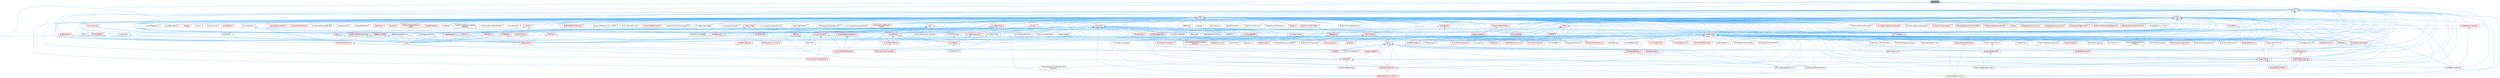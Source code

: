 digraph "Sorting.h"
{
 // INTERACTIVE_SVG=YES
 // LATEX_PDF_SIZE
  bgcolor="transparent";
  edge [fontname=Helvetica,fontsize=10,labelfontname=Helvetica,labelfontsize=10];
  node [fontname=Helvetica,fontsize=10,shape=box,height=0.2,width=0.4];
  Node1 [id="Node000001",label="Sorting.h",height=0.2,width=0.4,color="gray40", fillcolor="grey60", style="filled", fontcolor="black",tooltip=" "];
  Node1 -> Node2 [id="edge1_Node000001_Node000002",dir="back",color="steelblue1",style="solid",tooltip=" "];
  Node2 [id="Node000002",label="Array.h",height=0.2,width=0.4,color="red", fillcolor="#FFF0F0", style="filled",URL="$df/dd0/Array_8h.html",tooltip=" "];
  Node2 -> Node3 [id="edge2_Node000002_Node000003",dir="back",color="steelblue1",style="solid",tooltip=" "];
  Node3 [id="Node000003",label="ABTesting.h",height=0.2,width=0.4,color="grey40", fillcolor="white", style="filled",URL="$d6/dec/ABTesting_8h.html",tooltip=" "];
  Node2 -> Node4 [id="edge3_Node000002_Node000004",dir="back",color="steelblue1",style="solid",tooltip=" "];
  Node4 [id="Node000004",label="AIHelpers.h",height=0.2,width=0.4,color="grey40", fillcolor="white", style="filled",URL="$d1/d0d/AIHelpers_8h.html",tooltip=" "];
  Node2 -> Node5 [id="edge4_Node000002_Node000005",dir="back",color="steelblue1",style="solid",tooltip=" "];
  Node5 [id="Node000005",label="ActorElementEditorAssetData\lInterface.h",height=0.2,width=0.4,color="grey40", fillcolor="white", style="filled",URL="$d9/d7b/ActorElementEditorAssetDataInterface_8h.html",tooltip=" "];
  Node2 -> Node6 [id="edge5_Node000002_Node000006",dir="back",color="steelblue1",style="solid",tooltip=" "];
  Node6 [id="Node000006",label="ActorSoundParameterInterface.h",height=0.2,width=0.4,color="grey40", fillcolor="white", style="filled",URL="$de/d9f/ActorSoundParameterInterface_8h.html",tooltip=" "];
  Node2 -> Node7 [id="edge6_Node000002_Node000007",dir="back",color="steelblue1",style="solid",tooltip=" "];
  Node7 [id="Node000007",label="AndroidJavaEnv.h",height=0.2,width=0.4,color="grey40", fillcolor="white", style="filled",URL="$d6/d94/AndroidJavaEnv_8h.html",tooltip=" "];
  Node2 -> Node8 [id="edge7_Node000002_Node000008",dir="back",color="steelblue1",style="solid",tooltip=" "];
  Node8 [id="Node000008",label="AnimDataModelHasher.h",height=0.2,width=0.4,color="grey40", fillcolor="white", style="filled",URL="$d1/d21/AnimDataModelHasher_8h.html",tooltip=" "];
  Node2 -> Node9 [id="edge8_Node000002_Node000009",dir="back",color="steelblue1",style="solid",tooltip=" "];
  Node9 [id="Node000009",label="AnimDataModelNotifyCollector.h",height=0.2,width=0.4,color="red", fillcolor="#FFF0F0", style="filled",URL="$dc/d99/AnimDataModelNotifyCollector_8h.html",tooltip=" "];
  Node2 -> Node178 [id="edge9_Node000002_Node000178",dir="back",color="steelblue1",style="solid",tooltip=" "];
  Node178 [id="Node000178",label="AnimGraphAttributes.h",height=0.2,width=0.4,color="grey40", fillcolor="white", style="filled",URL="$d3/d40/AnimGraphAttributes_8h.html",tooltip=" "];
  Node2 -> Node179 [id="edge10_Node000002_Node000179",dir="back",color="steelblue1",style="solid",tooltip=" "];
  Node179 [id="Node000179",label="AnimNodeEditMode.h",height=0.2,width=0.4,color="grey40", fillcolor="white", style="filled",URL="$df/df6/AnimNodeEditMode_8h.html",tooltip=" "];
  Node2 -> Node180 [id="edge11_Node000002_Node000180",dir="back",color="steelblue1",style="solid",tooltip=" "];
  Node180 [id="Node000180",label="AnimSequenceHelpers.h",height=0.2,width=0.4,color="grey40", fillcolor="white", style="filled",URL="$dd/d12/AnimSequenceHelpers_8h.html",tooltip=" "];
  Node2 -> Node181 [id="edge12_Node000002_Node000181",dir="back",color="steelblue1",style="solid",tooltip=" "];
  Node181 [id="Node000181",label="App.h",height=0.2,width=0.4,color="red", fillcolor="#FFF0F0", style="filled",URL="$de/d8b/App_8h.html",tooltip=" "];
  Node181 -> Node183 [id="edge13_Node000181_Node000183",dir="back",color="steelblue1",style="solid",tooltip=" "];
  Node183 [id="Node000183",label="Core.h",height=0.2,width=0.4,color="red", fillcolor="#FFF0F0", style="filled",URL="$d6/dd7/Core_8h.html",tooltip=" "];
  Node181 -> Node189 [id="edge14_Node000181_Node000189",dir="back",color="steelblue1",style="solid",tooltip=" "];
  Node189 [id="Node000189",label="CoreSharedPCH.h",height=0.2,width=0.4,color="red", fillcolor="#FFF0F0", style="filled",URL="$d8/de5/CoreSharedPCH_8h.html",tooltip=" "];
  Node2 -> Node1000 [id="edge15_Node000002_Node001000",dir="back",color="steelblue1",style="solid",tooltip=" "];
  Node1000 [id="Node001000",label="ArchiveFindCulprit.h",height=0.2,width=0.4,color="red", fillcolor="#FFF0F0", style="filled",URL="$de/d30/ArchiveFindCulprit_8h.html",tooltip=" "];
  Node2 -> Node1001 [id="edge16_Node000002_Node001001",dir="back",color="steelblue1",style="solid",tooltip=" "];
  Node1001 [id="Node001001",label="ArchiveHasReferences.h",height=0.2,width=0.4,color="grey40", fillcolor="white", style="filled",URL="$d8/df1/ArchiveHasReferences_8h.html",tooltip=" "];
  Node2 -> Node1002 [id="edge17_Node000002_Node001002",dir="back",color="steelblue1",style="solid",tooltip=" "];
  Node1002 [id="Node001002",label="ArchiveLoadCompressedProxy.h",height=0.2,width=0.4,color="grey40", fillcolor="white", style="filled",URL="$d0/deb/ArchiveLoadCompressedProxy_8h.html",tooltip=" "];
  Node2 -> Node1003 [id="edge18_Node000002_Node001003",dir="back",color="steelblue1",style="solid",tooltip=" "];
  Node1003 [id="Node001003",label="ArchiveObjectCrc32.h",height=0.2,width=0.4,color="red", fillcolor="#FFF0F0", style="filled",URL="$d8/d12/ArchiveObjectCrc32_8h.html",tooltip=" "];
  Node2 -> Node1004 [id="edge19_Node000002_Node001004",dir="back",color="steelblue1",style="solid",tooltip=" "];
  Node1004 [id="Node001004",label="ArchiveSaveCompressedProxy.h",height=0.2,width=0.4,color="grey40", fillcolor="white", style="filled",URL="$d4/dee/ArchiveSaveCompressedProxy_8h.html",tooltip=" "];
  Node2 -> Node1005 [id="edge20_Node000002_Node001005",dir="back",color="steelblue1",style="solid",tooltip=" "];
  Node1005 [id="Node001005",label="ArchiveSerializedProperty\lChain.h",height=0.2,width=0.4,color="red", fillcolor="#FFF0F0", style="filled",URL="$d0/dd3/ArchiveSerializedPropertyChain_8h.html",tooltip=" "];
  Node2 -> Node1010 [id="edge21_Node000002_Node001010",dir="back",color="steelblue1",style="solid",tooltip=" "];
  Node1010 [id="Node001010",label="ArchiveShowReferences.h",height=0.2,width=0.4,color="red", fillcolor="#FFF0F0", style="filled",URL="$db/d28/ArchiveShowReferences_8h.html",tooltip=" "];
  Node2 -> Node1011 [id="edge22_Node000002_Node001011",dir="back",color="steelblue1",style="solid",tooltip=" "];
  Node1011 [id="Node001011",label="ArchiveStackTrace.h",height=0.2,width=0.4,color="grey40", fillcolor="white", style="filled",URL="$d9/d16/ArchiveStackTrace_8h.html",tooltip=" "];
  Node2 -> Node1012 [id="edge23_Node000002_Node001012",dir="back",color="steelblue1",style="solid",tooltip=" "];
  Node1012 [id="Node001012",label="ArchiveUObjectFromStructured\lArchive.h",height=0.2,width=0.4,color="red", fillcolor="#FFF0F0", style="filled",URL="$d2/d52/ArchiveUObjectFromStructuredArchive_8h.html",tooltip=" "];
  Node2 -> Node1013 [id="edge24_Node000002_Node001013",dir="back",color="steelblue1",style="solid",tooltip=" "];
  Node1013 [id="Node001013",label="ArrayBuilder.h",height=0.2,width=0.4,color="grey40", fillcolor="white", style="filled",URL="$d1/d4b/ArrayBuilder_8h.html",tooltip=" "];
  Node1013 -> Node183 [id="edge25_Node001013_Node000183",dir="back",color="steelblue1",style="solid",tooltip=" "];
  Node2 -> Node1014 [id="edge26_Node000002_Node001014",dir="back",color="steelblue1",style="solid",tooltip=" "];
  Node1014 [id="Node001014",label="ArrayReader.h",height=0.2,width=0.4,color="grey40", fillcolor="white", style="filled",URL="$d8/d40/ArrayReader_8h.html",tooltip=" "];
  Node1014 -> Node183 [id="edge27_Node001014_Node000183",dir="back",color="steelblue1",style="solid",tooltip=" "];
  Node2 -> Node1015 [id="edge28_Node000002_Node001015",dir="back",color="steelblue1",style="solid",tooltip=" "];
  Node1015 [id="Node001015",label="ArrayView.h",height=0.2,width=0.4,color="red", fillcolor="#FFF0F0", style="filled",URL="$d7/df4/ArrayView_8h.html",tooltip=" "];
  Node1015 -> Node8 [id="edge29_Node001015_Node000008",dir="back",color="steelblue1",style="solid",tooltip=" "];
  Node1015 -> Node1011 [id="edge30_Node001015_Node001011",dir="back",color="steelblue1",style="solid",tooltip=" "];
  Node1015 -> Node1019 [id="edge31_Node001015_Node001019",dir="back",color="steelblue1",style="solid",tooltip=" "];
  Node1019 [id="Node001019",label="AssetData.h",height=0.2,width=0.4,color="red", fillcolor="#FFF0F0", style="filled",URL="$d9/d19/AssetData_8h.html",tooltip=" "];
  Node1019 -> Node1039 [id="edge32_Node001019_Node001039",dir="back",color="steelblue1",style="solid",tooltip=" "];
  Node1039 [id="Node001039",label="AssetRegistryGenerator.h",height=0.2,width=0.4,color="grey40", fillcolor="white", style="filled",URL="$df/dd1/AssetRegistryGenerator_8h.html",tooltip=" "];
  Node1019 -> Node1041 [id="edge33_Node001019_Node001041",dir="back",color="steelblue1",style="solid",tooltip=" "];
  Node1041 [id="Node001041",label="AssetSourceFilenameCache.h",height=0.2,width=0.4,color="grey40", fillcolor="white", style="filled",URL="$dd/d16/AssetSourceFilenameCache_8h.html",tooltip=" "];
  Node1019 -> Node1057 [id="edge34_Node001019_Node001057",dir="back",color="steelblue1",style="solid",tooltip=" "];
  Node1057 [id="Node001057",label="CollectionDragDropOp.h",height=0.2,width=0.4,color="grey40", fillcolor="white", style="filled",URL="$d6/d23/CollectionDragDropOp_8h.html",tooltip=" "];
  Node1019 -> Node1195 [id="edge35_Node001019_Node001195",dir="back",color="steelblue1",style="solid",tooltip=" "];
  Node1195 [id="Node001195",label="EdGraphSchema_K2.h",height=0.2,width=0.4,color="red", fillcolor="#FFF0F0", style="filled",URL="$d0/dcf/EdGraphSchema__K2_8h.html",tooltip=" "];
  Node1195 -> Node1199 [id="edge36_Node001195_Node001199",dir="back",color="steelblue1",style="solid",tooltip=" "];
  Node1199 [id="Node001199",label="BlueprintTypePromotion.h",height=0.2,width=0.4,color="grey40", fillcolor="white", style="filled",URL="$d2/d23/BlueprintTypePromotion_8h.html",tooltip=" "];
  Node1195 -> Node1200 [id="edge37_Node001195_Node001200",dir="back",color="steelblue1",style="solid",tooltip=" "];
  Node1200 [id="Node001200",label="EdGraphSchema_K2_Actions.h",height=0.2,width=0.4,color="red", fillcolor="#FFF0F0", style="filled",URL="$d8/d9c/EdGraphSchema__K2__Actions_8h.html",tooltip=" "];
  Node1019 -> Node1359 [id="edge38_Node001019_Node001359",dir="back",color="steelblue1",style="solid",tooltip=" "];
  Node1359 [id="Node001359",label="ExternalObjectAndActorDependency\lGatherer.h",height=0.2,width=0.4,color="grey40", fillcolor="white", style="filled",URL="$d3/d4e/ExternalObjectAndActorDependencyGatherer_8h.html",tooltip=" "];
  Node1015 -> Node1521 [id="edge39_Node001015_Node001521",dir="back",color="steelblue1",style="solid",tooltip=" "];
  Node1521 [id="Node001521",label="AsyncLoading2.h",height=0.2,width=0.4,color="red", fillcolor="#FFF0F0", style="filled",URL="$dd/db7/AsyncLoading2_8h.html",tooltip=" "];
  Node1015 -> Node1551 [id="edge40_Node001015_Node001551",dir="back",color="steelblue1",style="solid",tooltip=" "];
  Node1551 [id="Node001551",label="BezierChannelCurveModel.h",height=0.2,width=0.4,color="red", fillcolor="#FFF0F0", style="filled",URL="$d3/d63/BezierChannelCurveModel_8h.html",tooltip=" "];
  Node1015 -> Node1555 [id="edge41_Node001015_Node001555",dir="back",color="steelblue1",style="solid",tooltip=" "];
  Node1555 [id="Node001555",label="BlueprintAssetHandler.h",height=0.2,width=0.4,color="grey40", fillcolor="white", style="filled",URL="$d0/d84/BlueprintAssetHandler_8h.html",tooltip=" "];
  Node1015 -> Node1557 [id="edge42_Node001015_Node001557",dir="back",color="steelblue1",style="solid",tooltip=" "];
  Node1557 [id="Node001557",label="BoolPropertyTrackEditor.h",height=0.2,width=0.4,color="red", fillcolor="#FFF0F0", style="filled",URL="$db/d07/BoolPropertyTrackEditor_8h.html",tooltip=" "];
  Node1015 -> Node1559 [id="edge43_Node001015_Node001559",dir="back",color="steelblue1",style="solid",tooltip=" "];
  Node1559 [id="Node001559",label="BulkDataRegistry.h",height=0.2,width=0.4,color="grey40", fillcolor="white", style="filled",URL="$da/db4/BulkDataRegistry_8h.html",tooltip=" "];
  Node1015 -> Node1781 [id="edge44_Node001015_Node001781",dir="back",color="steelblue1",style="solid",tooltip=" "];
  Node1781 [id="Node001781",label="CategoryModel.h",height=0.2,width=0.4,color="grey40", fillcolor="white", style="filled",URL="$db/dfe/CategoryModel_8h.html",tooltip=" "];
  Node1015 -> Node3023 [id="edge45_Node001015_Node003023",dir="back",color="steelblue1",style="solid",tooltip=" "];
  Node3023 [id="Node003023",label="ChannelCurveModel.h",height=0.2,width=0.4,color="red", fillcolor="#FFF0F0", style="filled",URL="$de/dfa/ChannelCurveModel_8h.html",tooltip=" "];
  Node3023 -> Node1551 [id="edge46_Node003023_Node001551",dir="back",color="steelblue1",style="solid",tooltip=" "];
  Node1015 -> Node1782 [id="edge47_Node001015_Node001782",dir="back",color="steelblue1",style="solid",tooltip=" "];
  Node1782 [id="Node001782",label="ChannelModel.h",height=0.2,width=0.4,color="red", fillcolor="#FFF0F0", style="filled",URL="$de/d30/ChannelModel_8h.html",tooltip=" "];
  Node1015 -> Node4208 [id="edge48_Node001015_Node004208",dir="back",color="steelblue1",style="solid",tooltip=" "];
  Node4208 [id="Node004208",label="CompositeBuffer.h",height=0.2,width=0.4,color="red", fillcolor="#FFF0F0", style="filled",URL="$da/d4b/CompositeBuffer_8h.html",tooltip=" "];
  Node4208 -> Node1605 [id="edge49_Node004208_Node001605",dir="back",color="steelblue1",style="solid",tooltip=" "];
  Node1605 [id="Node001605",label="CompactBinaryPackage.h",height=0.2,width=0.4,color="grey40", fillcolor="white", style="filled",URL="$de/d7e/CompactBinaryPackage_8h.html",tooltip=" "];
  Node1015 -> Node3025 [id="edge50_Node001015_Node003025",dir="back",color="steelblue1",style="solid",tooltip=" "];
  Node3025 [id="Node003025",label="ConstraintChannelCurveModel.h",height=0.2,width=0.4,color="grey40", fillcolor="white", style="filled",URL="$d9/d5f/ConstraintChannelCurveModel_8h.html",tooltip=" "];
  Node1015 -> Node4213 [id="edge51_Node001015_Node004213",dir="back",color="steelblue1",style="solid",tooltip=" "];
  Node4213 [id="Node004213",label="ConvexHull2.h",height=0.2,width=0.4,color="grey40", fillcolor="white", style="filled",URL="$df/dc5/ConvexHull2_8h.html",tooltip=" "];
  Node1015 -> Node4214 [id="edge52_Node001015_Node004214",dir="back",color="steelblue1",style="solid",tooltip=" "];
  Node4214 [id="Node004214",label="ConvexHull3.h",height=0.2,width=0.4,color="grey40", fillcolor="white", style="filled",URL="$d2/d83/ConvexHull3_8h.html",tooltip=" "];
  Node1015 -> Node1564 [id="edge53_Node001015_Node001564",dir="back",color="steelblue1",style="solid",tooltip=" "];
  Node1564 [id="Node001564",label="CookPackageSplitter.h",height=0.2,width=0.4,color="red", fillcolor="#FFF0F0", style="filled",URL="$da/db3/CookPackageSplitter_8h.html",tooltip=" "];
  Node1015 -> Node183 [id="edge54_Node001015_Node000183",dir="back",color="steelblue1",style="solid",tooltip=" "];
  Node1015 -> Node1613 [id="edge55_Node001015_Node001613",dir="back",color="steelblue1",style="solid",tooltip=" "];
  Node1613 [id="Node001613",label="CoreDelegates.h",height=0.2,width=0.4,color="red", fillcolor="#FFF0F0", style="filled",URL="$d9/dc2/CoreDelegates_8h.html",tooltip=" "];
  Node1613 -> Node183 [id="edge56_Node001613_Node000183",dir="back",color="steelblue1",style="solid",tooltip=" "];
  Node1613 -> Node189 [id="edge57_Node001613_Node000189",dir="back",color="steelblue1",style="solid",tooltip=" "];
  Node1015 -> Node4215 [id="edge58_Node001015_Node004215",dir="back",color="steelblue1",style="solid",tooltip=" "];
  Node4215 [id="Node004215",label="CoreRedirects.h",height=0.2,width=0.4,color="red", fillcolor="#FFF0F0", style="filled",URL="$d1/d15/CoreRedirects_8h.html",tooltip=" "];
  Node1015 -> Node189 [id="edge59_Node001015_Node000189",dir="back",color="steelblue1",style="solid",tooltip=" "];
  Node1015 -> Node1645 [id="edge60_Node001015_Node001645",dir="back",color="steelblue1",style="solid",tooltip=" "];
  Node1645 [id="Node001645",label="CurveEditor.h",height=0.2,width=0.4,color="red", fillcolor="#FFF0F0", style="filled",URL="$d1/d27/CurveEditor_8h.html",tooltip=" "];
  Node1645 -> Node1655 [id="edge61_Node001645_Node001655",dir="back",color="steelblue1",style="solid",tooltip=" "];
  Node1655 [id="Node001655",label="CurveEditorUtils.h",height=0.2,width=0.4,color="grey40", fillcolor="white", style="filled",URL="$d3/d81/CurveEditorUtils_8h.html",tooltip=" "];
  Node1015 -> Node4216 [id="edge62_Node001015_Node004216",dir="back",color="steelblue1",style="solid",tooltip=" "];
  Node4216 [id="Node004216",label="CurveEditorSelection.h",height=0.2,width=0.4,color="red", fillcolor="#FFF0F0", style="filled",URL="$d3/def/CurveEditorSelection_8h.html",tooltip=" "];
  Node4216 -> Node1645 [id="edge63_Node004216_Node001645",dir="back",color="steelblue1",style="solid",tooltip=" "];
  Node1015 -> Node4218 [id="edge64_Node001015_Node004218",dir="back",color="steelblue1",style="solid",tooltip=" "];
  Node4218 [id="Node004218",label="CurveEditorTree.h",height=0.2,width=0.4,color="grey40", fillcolor="white", style="filled",URL="$dc/d32/CurveEditorTree_8h.html",tooltip=" "];
  Node4218 -> Node1645 [id="edge65_Node004218_Node001645",dir="back",color="steelblue1",style="solid",tooltip=" "];
  Node1015 -> Node4219 [id="edge66_Node001015_Node004219",dir="back",color="steelblue1",style="solid",tooltip=" "];
  Node4219 [id="Node004219",label="CurveEditorTreeFilter.h",height=0.2,width=0.4,color="grey40", fillcolor="white", style="filled",URL="$d6/dcd/CurveEditorTreeFilter_8h.html",tooltip=" "];
  Node1015 -> Node3026 [id="edge67_Node001015_Node003026",dir="back",color="steelblue1",style="solid",tooltip=" "];
  Node3026 [id="Node003026",label="CurveModel.h",height=0.2,width=0.4,color="red", fillcolor="#FFF0F0", style="filled",URL="$de/d1c/CurveModel_8h.html",tooltip=" "];
  Node3026 -> Node3023 [id="edge68_Node003026_Node003023",dir="back",color="steelblue1",style="solid",tooltip=" "];
  Node3026 -> Node1645 [id="edge69_Node003026_Node001645",dir="back",color="steelblue1",style="solid",tooltip=" "];
  Node3026 -> Node1655 [id="edge70_Node003026_Node001655",dir="back",color="steelblue1",style="solid",tooltip=" "];
  Node1015 -> Node4220 [id="edge71_Node001015_Node004220",dir="back",color="steelblue1",style="solid",tooltip=" "];
  Node4220 [id="Node004220",label="Delaunay2.h",height=0.2,width=0.4,color="grey40", fillcolor="white", style="filled",URL="$d2/d4c/Delaunay2_8h.html",tooltip=" "];
  Node1015 -> Node4221 [id="edge72_Node001015_Node004221",dir="back",color="steelblue1",style="solid",tooltip=" "];
  Node4221 [id="Node004221",label="Delaunay3.h",height=0.2,width=0.4,color="grey40", fillcolor="white", style="filled",URL="$d1/d5b/Delaunay3_8h.html",tooltip=" "];
  Node1015 -> Node4222 [id="edge73_Node001015_Node004222",dir="back",color="steelblue1",style="solid",tooltip=" "];
  Node4222 [id="Node004222",label="DetectExteriorVisibility.h",height=0.2,width=0.4,color="grey40", fillcolor="white", style="filled",URL="$da/d70/DetectExteriorVisibility_8h.html",tooltip=" "];
  Node1015 -> Node4223 [id="edge74_Node001015_Node004223",dir="back",color="steelblue1",style="solid",tooltip=" "];
  Node4223 [id="Node004223",label="DynamicMesh3.h",height=0.2,width=0.4,color="red", fillcolor="#FFF0F0", style="filled",URL="$d5/d34/DynamicMesh3_8h.html",tooltip=" "];
  Node4223 -> Node4226 [id="edge75_Node004223_Node004226",dir="back",color="steelblue1",style="solid",tooltip=" "];
  Node4226 [id="Node004226",label="ConvexDecomposition3.h",height=0.2,width=0.4,color="red", fillcolor="#FFF0F0", style="filled",URL="$d4/d2b/ConvexDecomposition3_8h.html",tooltip=" "];
  Node4223 -> Node4232 [id="edge76_Node004223_Node004232",dir="back",color="steelblue1",style="solid",tooltip=" "];
  Node4232 [id="Node004232",label="DynamicMeshChangeTracker.h",height=0.2,width=0.4,color="red", fillcolor="#FFF0F0", style="filled",URL="$dd/df0/DynamicMeshChangeTracker_8h.html",tooltip=" "];
  Node4223 -> Node4284 [id="edge77_Node004223_Node004284",dir="back",color="steelblue1",style="solid",tooltip=" "];
  Node4284 [id="Node004284",label="DynamicMeshOverlay.h",height=0.2,width=0.4,color="red", fillcolor="#FFF0F0", style="filled",URL="$de/d26/DynamicMeshOverlay_8h.html",tooltip=" "];
  Node4284 -> Node4231 [id="edge78_Node004284_Node004231",dir="back",color="steelblue1",style="solid",tooltip=" "];
  Node4231 [id="Node004231",label="DynamicMeshAttributeSet.h",height=0.2,width=0.4,color="red", fillcolor="#FFF0F0", style="filled",URL="$d1/d88/DynamicMeshAttributeSet_8h.html",tooltip=" "];
  Node4231 -> Node4232 [id="edge79_Node004231_Node004232",dir="back",color="steelblue1",style="solid",tooltip=" "];
  Node4284 -> Node4232 [id="edge80_Node004284_Node004232",dir="back",color="steelblue1",style="solid",tooltip=" "];
  Node1015 -> Node4231 [id="edge81_Node001015_Node004231",dir="back",color="steelblue1",style="solid",tooltip=" "];
  Node1015 -> Node4284 [id="edge82_Node001015_Node004284",dir="back",color="steelblue1",style="solid",tooltip=" "];
  Node1015 -> Node4278 [id="edge83_Node001015_Node004278",dir="back",color="steelblue1",style="solid",tooltip=" "];
  Node4278 [id="Node004278",label="DynamicMeshSculptLayers.h",height=0.2,width=0.4,color="red", fillcolor="#FFF0F0", style="filled",URL="$da/df3/DynamicMeshSculptLayers_8h.html",tooltip=" "];
  Node4278 -> Node4231 [id="edge84_Node004278_Node004231",dir="back",color="steelblue1",style="solid",tooltip=" "];
  Node1015 -> Node1200 [id="edge85_Node001015_Node001200",dir="back",color="steelblue1",style="solid",tooltip=" "];
  Node1015 -> Node4359 [id="edge86_Node001015_Node004359",dir="back",color="steelblue1",style="solid",tooltip=" "];
  Node4359 [id="Node004359",label="FileHelper.h",height=0.2,width=0.4,color="red", fillcolor="#FFF0F0", style="filled",URL="$d8/dfe/FileHelper_8h.html",tooltip=" "];
  Node4359 -> Node183 [id="edge87_Node004359_Node000183",dir="back",color="steelblue1",style="solid",tooltip=" "];
  Node4359 -> Node189 [id="edge88_Node004359_Node000189",dir="back",color="steelblue1",style="solid",tooltip=" "];
  Node1015 -> Node4362 [id="edge89_Node001015_Node004362",dir="back",color="steelblue1",style="solid",tooltip=" "];
  Node4362 [id="Node004362",label="FileRegions.h",height=0.2,width=0.4,color="red", fillcolor="#FFF0F0", style="filled",URL="$d0/d11/FileRegions_8h.html",tooltip=" "];
  Node4362 -> Node1012 [id="edge90_Node004362_Node001012",dir="back",color="steelblue1",style="solid",tooltip=" "];
  Node4362 -> Node2502 [id="edge91_Node004362_Node002502",dir="back",color="steelblue1",style="solid",tooltip=" "];
  Node2502 [id="Node002502",label="BulkData.h",height=0.2,width=0.4,color="red", fillcolor="#FFF0F0", style="filled",URL="$d4/d8e/BulkData_8h.html",tooltip=" "];
  Node4362 -> Node4363 [id="edge92_Node004362_Node004363",dir="back",color="steelblue1",style="solid",tooltip=" "];
  Node4363 [id="Node004363",label="FileRegionArchive.h",height=0.2,width=0.4,color="red", fillcolor="#FFF0F0", style="filled",URL="$d1/dfe/FileRegionArchive_8h.html",tooltip=" "];
  Node1015 -> Node6842 [id="edge93_Node001015_Node006842",dir="back",color="steelblue1",style="solid",tooltip=" "];
  Node6842 [id="Node006842",label="FindReferencersArchive.h",height=0.2,width=0.4,color="red", fillcolor="#FFF0F0", style="filled",URL="$d5/d8f/FindReferencersArchive_8h.html",tooltip=" "];
  Node1015 -> Node7940 [id="edge94_Node001015_Node007940",dir="back",color="steelblue1",style="solid",tooltip=" "];
  Node7940 [id="Node007940",label="FitKDOP3.h",height=0.2,width=0.4,color="grey40", fillcolor="white", style="filled",URL="$d8/ded/FitKDOP3_8h.html",tooltip=" "];
  Node2 -> Node4560 [id="edge95_Node000002_Node004560",dir="back",color="steelblue1",style="solid",tooltip=" "];
  Node4560 [id="Node004560",label="AssetBundleData.h",height=0.2,width=0.4,color="red", fillcolor="#FFF0F0", style="filled",URL="$df/d47/AssetBundleData_8h.html",tooltip=" "];
  Node4560 -> Node1019 [id="edge96_Node004560_Node001019",dir="back",color="steelblue1",style="solid",tooltip=" "];
  Node2 -> Node1019 [id="edge97_Node000002_Node001019",dir="back",color="steelblue1",style="solid",tooltip=" "];
  Node2 -> Node4537 [id="edge98_Node000002_Node004537",dir="back",color="steelblue1",style="solid",tooltip=" "];
  Node4537 [id="Node004537",label="AssetImportTask.h",height=0.2,width=0.4,color="grey40", fillcolor="white", style="filled",URL="$d7/d65/AssetImportTask_8h.html",tooltip=" "];
  Node2 -> Node4578 [id="edge99_Node000002_Node004578",dir="back",color="steelblue1",style="solid",tooltip=" "];
  Node4578 [id="Node004578",label="AssetManagerTypes.h",height=0.2,width=0.4,color="red", fillcolor="#FFF0F0", style="filled",URL="$d6/d98/AssetManagerTypes_8h.html",tooltip=" "];
  Node2 -> Node1039 [id="edge100_Node000002_Node001039",dir="back",color="steelblue1",style="solid",tooltip=" "];
  Node2 -> Node6420 [id="edge101_Node000002_Node006420",dir="back",color="steelblue1",style="solid",tooltip=" "];
  Node6420 [id="Node006420",label="AssetRegistryInterface.h",height=0.2,width=0.4,color="red", fillcolor="#FFF0F0", style="filled",URL="$d5/d26/AssetRegistryInterface_8h.html",tooltip=" "];
  Node6420 -> Node1039 [id="edge102_Node006420_Node001039",dir="back",color="steelblue1",style="solid",tooltip=" "];
  Node2 -> Node4366 [id="edge103_Node000002_Node004366",dir="back",color="steelblue1",style="solid",tooltip=" "];
  Node4366 [id="Node004366",label="AssetRegistryTagsContext.h",height=0.2,width=0.4,color="red", fillcolor="#FFF0F0", style="filled",URL="$d1/d74/AssetRegistryTagsContext_8h.html",tooltip=" "];
  Node2 -> Node1041 [id="edge104_Node000002_Node001041",dir="back",color="steelblue1",style="solid",tooltip=" "];
  Node2 -> Node6593 [id="edge105_Node000002_Node006593",dir="back",color="steelblue1",style="solid",tooltip=" "];
  Node6593 [id="Node006593",label="AssetTypeActions_SoundBase.h",height=0.2,width=0.4,color="grey40", fillcolor="white", style="filled",URL="$db/d4e/AssetTypeActions__SoundBase_8h.html",tooltip=" "];
  Node2 -> Node1521 [id="edge106_Node000002_Node001521",dir="back",color="steelblue1",style="solid",tooltip=" "];
  Node2 -> Node6819 [id="edge107_Node000002_Node006819",dir="back",color="steelblue1",style="solid",tooltip=" "];
  Node6819 [id="Node006819",label="AudioAnalytics.h",height=0.2,width=0.4,color="grey40", fillcolor="white", style="filled",URL="$dc/d3f/AudioAnalytics_8h.html",tooltip=" "];
  Node2 -> Node861 [id="edge108_Node000002_Node000861",dir="back",color="steelblue1",style="solid",tooltip=" "];
  Node861 [id="Node000861",label="AudioEditorModule.h",height=0.2,width=0.4,color="grey40", fillcolor="white", style="filled",URL="$d4/d28/AudioEditorModule_8h.html",tooltip=" "];
  Node2 -> Node6421 [id="edge109_Node000002_Node006421",dir="back",color="steelblue1",style="solid",tooltip=" "];
  Node6421 [id="Node006421",label="AudioFormatSettings.h",height=0.2,width=0.4,color="grey40", fillcolor="white", style="filled",URL="$d7/d79/AudioFormatSettings_8h.html",tooltip=" "];
  Node2 -> Node4540 [id="edge110_Node000002_Node004540",dir="back",color="steelblue1",style="solid",tooltip=" "];
  Node4540 [id="Node004540",label="AutomatedAssetImportData.h",height=0.2,width=0.4,color="grey40", fillcolor="white", style="filled",URL="$dd/d4f/AutomatedAssetImportData_8h.html",tooltip=" "];
  Node2 -> Node8392 [id="edge111_Node000002_Node008392",dir="back",color="steelblue1",style="solid",tooltip=" "];
  Node8392 [id="Node008392",label="AverageOverlayToVertices.h",height=0.2,width=0.4,color="grey40", fillcolor="white", style="filled",URL="$d8/d66/AverageOverlayToVertices_8h.html",tooltip=" "];
  Node2 -> Node863 [id="edge112_Node000002_Node000863",dir="back",color="steelblue1",style="solid",tooltip=" "];
  Node863 [id="Node000863",label="BPVariableDragDropAction.h",height=0.2,width=0.4,color="grey40", fillcolor="white", style="filled",URL="$dd/d23/BPVariableDragDropAction_8h.html",tooltip=" "];
  Node2 -> Node8393 [id="edge113_Node000002_Node008393",dir="back",color="steelblue1",style="solid",tooltip=" "];
  Node8393 [id="Node008393",label="Base64.h",height=0.2,width=0.4,color="red", fillcolor="#FFF0F0", style="filled",URL="$d1/dbd/Base64_8h.html",tooltip=" "];
  Node2 -> Node1551 [id="edge114_Node000002_Node001551",dir="back",color="steelblue1",style="solid",tooltip=" "];
  Node2 -> Node8394 [id="edge115_Node000002_Node008394",dir="back",color="steelblue1",style="solid",tooltip=" "];
  Node8394 [id="Node008394",label="BinaryArchiveFormatter.h",height=0.2,width=0.4,color="red", fillcolor="#FFF0F0", style="filled",URL="$d2/d01/BinaryArchiveFormatter_8h.html",tooltip=" "];
  Node2 -> Node1791 [id="edge116_Node000002_Node001791",dir="back",color="steelblue1",style="solid",tooltip=" "];
  Node1791 [id="Node001791",label="BindingLifetimeTrackEditor.h",height=0.2,width=0.4,color="grey40", fillcolor="white", style="filled",URL="$db/d3c/BindingLifetimeTrackEditor_8h.html",tooltip=" "];
  Node2 -> Node8497 [id="edge117_Node000002_Node008497",dir="back",color="steelblue1",style="solid",tooltip=" "];
  Node8497 [id="Node008497",label="BitReader.h",height=0.2,width=0.4,color="red", fillcolor="#FFF0F0", style="filled",URL="$dd/d8b/BitReader_8h.html",tooltip=" "];
  Node8497 -> Node183 [id="edge118_Node008497_Node000183",dir="back",color="steelblue1",style="solid",tooltip=" "];
  Node8497 -> Node5158 [id="edge119_Node008497_Node005158",dir="back",color="steelblue1",style="solid",tooltip=" "];
  Node5158 [id="Node005158",label="CoreNet.h",height=0.2,width=0.4,color="red", fillcolor="#FFF0F0", style="filled",URL="$da/d1a/CoreNet_8h.html",tooltip=" "];
  Node8497 -> Node189 [id="edge120_Node008497_Node000189",dir="back",color="steelblue1",style="solid",tooltip=" "];
  Node2 -> Node8499 [id="edge121_Node000002_Node008499",dir="back",color="steelblue1",style="solid",tooltip=" "];
  Node8499 [id="Node008499",label="BitWriter.h",height=0.2,width=0.4,color="red", fillcolor="#FFF0F0", style="filled",URL="$d5/d10/BitWriter_8h.html",tooltip=" "];
  Node8499 -> Node183 [id="edge122_Node008499_Node000183",dir="back",color="steelblue1",style="solid",tooltip=" "];
  Node8499 -> Node5158 [id="edge123_Node008499_Node005158",dir="back",color="steelblue1",style="solid",tooltip=" "];
  Node8499 -> Node189 [id="edge124_Node008499_Node000189",dir="back",color="steelblue1",style="solid",tooltip=" "];
  Node2 -> Node4442 [id="edge125_Node000002_Node004442",dir="back",color="steelblue1",style="solid",tooltip=" "];
  Node4442 [id="Node004442",label="BlueprintActionDatabase.h",height=0.2,width=0.4,color="red", fillcolor="#FFF0F0", style="filled",URL="$d4/dae/BlueprintActionDatabase_8h.html",tooltip=" "];
  Node4442 -> Node1199 [id="edge126_Node004442_Node001199",dir="back",color="steelblue1",style="solid",tooltip=" "];
  Node2 -> Node2854 [id="edge127_Node000002_Node002854",dir="back",color="steelblue1",style="solid",tooltip=" "];
  Node2854 [id="Node002854",label="BlueprintActionFilter.h",height=0.2,width=0.4,color="red", fillcolor="#FFF0F0", style="filled",URL="$d5/d2a/BlueprintActionFilter_8h.html",tooltip=" "];
  Node2854 -> Node864 [id="edge128_Node002854_Node000864",dir="back",color="steelblue1",style="solid",tooltip=" "];
  Node864 [id="Node000864",label="BlueprintDragDropMenuItem.h",height=0.2,width=0.4,color="grey40", fillcolor="white", style="filled",URL="$dc/deb/BlueprintDragDropMenuItem_8h.html",tooltip=" "];
  Node2 -> Node1062 [id="edge129_Node000002_Node001062",dir="back",color="steelblue1",style="solid",tooltip=" "];
  Node1062 [id="Node001062",label="BlueprintActionMenuBuilder.h",height=0.2,width=0.4,color="grey40", fillcolor="white", style="filled",URL="$dd/dea/BlueprintActionMenuBuilder_8h.html",tooltip=" "];
  Node2 -> Node1063 [id="edge130_Node000002_Node001063",dir="back",color="steelblue1",style="solid",tooltip=" "];
  Node1063 [id="Node001063",label="BlueprintActionMenuItem.h",height=0.2,width=0.4,color="grey40", fillcolor="white", style="filled",URL="$d8/dca/BlueprintActionMenuItem_8h.html",tooltip=" "];
  Node2 -> Node1555 [id="edge131_Node000002_Node001555",dir="back",color="steelblue1",style="solid",tooltip=" "];
  Node2 -> Node4542 [id="edge132_Node000002_Node004542",dir="back",color="steelblue1",style="solid",tooltip=" "];
  Node4542 [id="Node004542",label="BlueprintCompilerExtension.h",height=0.2,width=0.4,color="grey40", fillcolor="white", style="filled",URL="$d3/dc0/BlueprintCompilerExtension_8h.html",tooltip=" "];
  Node2 -> Node864 [id="edge133_Node000002_Node000864",dir="back",color="steelblue1",style="solid",tooltip=" "];
  Node2 -> Node862 [id="edge134_Node000002_Node000862",dir="back",color="steelblue1",style="solid",tooltip=" "];
  Node862 [id="Node000862",label="BlueprintEditor.h",height=0.2,width=0.4,color="red", fillcolor="#FFF0F0", style="filled",URL="$df/d7d/BlueprintEditor_8h.html",tooltip=" "];
  Node862 -> Node863 [id="edge135_Node000862_Node000863",dir="back",color="steelblue1",style="solid",tooltip=" "];
  Node862 -> Node864 [id="edge136_Node000862_Node000864",dir="back",color="steelblue1",style="solid",tooltip=" "];
  Node862 -> Node865 [id="edge137_Node000862_Node000865",dir="back",color="steelblue1",style="solid",tooltip=" "];
  Node865 [id="Node000865",label="BlueprintEditorModes.h",height=0.2,width=0.4,color="red", fillcolor="#FFF0F0", style="filled",URL="$d9/d70/BlueprintEditorModes_8h.html",tooltip=" "];
  Node2 -> Node865 [id="edge138_Node000002_Node000865",dir="back",color="steelblue1",style="solid",tooltip=" "];
  Node2 -> Node874 [id="edge139_Node000002_Node000874",dir="back",color="steelblue1",style="solid",tooltip=" "];
  Node874 [id="Node000874",label="BlueprintEditorModule.h",height=0.2,width=0.4,color="grey40", fillcolor="white", style="filled",URL="$df/d39/BlueprintEditorModule_8h.html",tooltip=" "];
  Node874 -> Node862 [id="edge140_Node000874_Node000862",dir="back",color="steelblue1",style="solid",tooltip=" "];
  Node2 -> Node1337 [id="edge141_Node000002_Node001337",dir="back",color="steelblue1",style="solid",tooltip=" "];
  Node1337 [id="Node001337",label="BlueprintEditorSettings.h",height=0.2,width=0.4,color="red", fillcolor="#FFF0F0", style="filled",URL="$d4/dbc/BlueprintEditorSettings_8h.html",tooltip=" "];
  Node1337 -> Node1199 [id="edge142_Node001337_Node001199",dir="back",color="steelblue1",style="solid",tooltip=" "];
  Node2 -> Node6618 [id="edge143_Node000002_Node006618",dir="back",color="steelblue1",style="solid",tooltip=" "];
  Node6618 [id="Node006618",label="BlueprintGraphModule.h",height=0.2,width=0.4,color="grey40", fillcolor="white", style="filled",URL="$d8/d11/BlueprintGraphModule_8h.html",tooltip=" "];
  Node6618 -> Node2854 [id="edge144_Node006618_Node002854",dir="back",color="steelblue1",style="solid",tooltip=" "];
  Node2 -> Node5983 [id="edge145_Node000002_Node005983",dir="back",color="steelblue1",style="solid",tooltip=" "];
  Node5983 [id="Node005983",label="BlueprintManagedListDetails.h",height=0.2,width=0.4,color="grey40", fillcolor="white", style="filled",URL="$da/d22/BlueprintManagedListDetails_8h.html",tooltip=" "];
  Node2 -> Node4543 [id="edge146_Node000002_Node004543",dir="back",color="steelblue1",style="solid",tooltip=" "];
  Node4543 [id="Node004543",label="BlueprintNamespaceRegistry.h",height=0.2,width=0.4,color="grey40", fillcolor="white", style="filled",URL="$dc/dc7/BlueprintNamespaceRegistry_8h.html",tooltip=" "];
  Node2 -> Node2858 [id="edge147_Node000002_Node002858",dir="back",color="steelblue1",style="solid",tooltip=" "];
  Node2858 [id="Node002858",label="BlueprintNodeTemplateCache.h",height=0.2,width=0.4,color="grey40", fillcolor="white", style="filled",URL="$d7/d87/BlueprintNodeTemplateCache_8h.html",tooltip=" "];
  Node2 -> Node1065 [id="edge148_Node000002_Node001065",dir="back",color="steelblue1",style="solid",tooltip=" "];
  Node1065 [id="Node001065",label="BlueprintPaletteFavorites.h",height=0.2,width=0.4,color="grey40", fillcolor="white", style="filled",URL="$dd/d5a/BlueprintPaletteFavorites_8h.html",tooltip=" "];
  Node2 -> Node4544 [id="edge149_Node000002_Node004544",dir="back",color="steelblue1",style="solid",tooltip=" "];
  Node4544 [id="Node004544",label="BlueprintSupport.h",height=0.2,width=0.4,color="red", fillcolor="#FFF0F0", style="filled",URL="$d1/d6c/BlueprintSupport_8h.html",tooltip=" "];
  Node2 -> Node1199 [id="edge150_Node000002_Node001199",dir="back",color="steelblue1",style="solid",tooltip=" "];
  Node2 -> Node1557 [id="edge151_Node000002_Node001557",dir="back",color="steelblue1",style="solid",tooltip=" "];
  Node2 -> Node6432 [id="edge152_Node000002_Node006432",dir="back",color="steelblue1",style="solid",tooltip=" "];
  Node6432 [id="Node006432",label="Box2D.h",height=0.2,width=0.4,color="red", fillcolor="#FFF0F0", style="filled",URL="$d3/d1c/Box2D_8h.html",tooltip=" "];
  Node6432 -> Node4557 [id="edge153_Node006432_Node004557",dir="back",color="steelblue1",style="solid",tooltip=" "];
  Node4557 [id="Node004557",label="Class.h",height=0.2,width=0.4,color="red", fillcolor="#FFF0F0", style="filled",URL="$d4/d05/Class_8h.html",tooltip=" "];
  Node4557 -> Node4560 [id="edge154_Node004557_Node004560",dir="back",color="steelblue1",style="solid",tooltip=" "];
  Node4557 -> Node1019 [id="edge155_Node004557_Node001019",dir="back",color="steelblue1",style="solid",tooltip=" "];
  Node4557 -> Node4578 [id="edge156_Node004557_Node004578",dir="back",color="steelblue1",style="solid",tooltip=" "];
  Node4557 -> Node863 [id="edge157_Node004557_Node000863",dir="back",color="steelblue1",style="solid",tooltip=" "];
  Node4557 -> Node2854 [id="edge158_Node004557_Node002854",dir="back",color="steelblue1",style="solid",tooltip=" "];
  Node4557 -> Node1337 [id="edge159_Node004557_Node001337",dir="back",color="steelblue1",style="solid",tooltip=" "];
  Node4557 -> Node3730 [id="edge160_Node004557_Node003730",dir="back",color="steelblue1",style="solid",tooltip=" "];
  Node3730 [id="Node003730",label="BuiltInChannelEditors.h",height=0.2,width=0.4,color="grey40", fillcolor="white", style="filled",URL="$df/daf/BuiltInChannelEditors_8h.html",tooltip=" "];
  Node4557 -> Node4764 [id="edge161_Node004557_Node004764",dir="back",color="steelblue1",style="solid",tooltip=" "];
  Node4764 [id="Node004764",label="ClassIconFinder.h",height=0.2,width=0.4,color="red", fillcolor="#FFF0F0", style="filled",URL="$dc/d62/ClassIconFinder_8h.html",tooltip=" "];
  Node4557 -> Node5158 [id="edge162_Node004557_Node005158",dir="back",color="steelblue1",style="solid",tooltip=" "];
  Node4557 -> Node1195 [id="edge163_Node004557_Node001195",dir="back",color="steelblue1",style="solid",tooltip=" "];
  Node4557 -> Node1200 [id="edge164_Node004557_Node001200",dir="back",color="steelblue1",style="solid",tooltip=" "];
  Node4557 -> Node5181 [id="edge165_Node004557_Node005181",dir="back",color="steelblue1",style="solid",tooltip=" "];
  Node5181 [id="Node005181",label="EditorCategoryUtils.h",height=0.2,width=0.4,color="grey40", fillcolor="white", style="filled",URL="$d9/d6e/EditorCategoryUtils_8h.html",tooltip=" "];
  Node6432 -> Node183 [id="edge166_Node006432_Node000183",dir="back",color="steelblue1",style="solid",tooltip=" "];
  Node6432 -> Node6521 [id="edge167_Node006432_Node006521",dir="back",color="steelblue1",style="solid",tooltip=" "];
  Node6521 [id="Node006521",label="CoreMinimal.h",height=0.2,width=0.4,color="red", fillcolor="#FFF0F0", style="filled",URL="$d7/d67/CoreMinimal_8h.html",tooltip=" "];
  Node6521 -> Node178 [id="edge168_Node006521_Node000178",dir="back",color="steelblue1",style="solid",tooltip=" "];
  Node6521 -> Node179 [id="edge169_Node006521_Node000179",dir="back",color="steelblue1",style="solid",tooltip=" "];
  Node6521 -> Node1000 [id="edge170_Node006521_Node001000",dir="back",color="steelblue1",style="solid",tooltip=" "];
  Node6521 -> Node1001 [id="edge171_Node006521_Node001001",dir="back",color="steelblue1",style="solid",tooltip=" "];
  Node6521 -> Node1003 [id="edge172_Node006521_Node001003",dir="back",color="steelblue1",style="solid",tooltip=" "];
  Node6521 -> Node1010 [id="edge173_Node006521_Node001010",dir="back",color="steelblue1",style="solid",tooltip=" "];
  Node6521 -> Node4537 [id="edge174_Node006521_Node004537",dir="back",color="steelblue1",style="solid",tooltip=" "];
  Node6521 -> Node1041 [id="edge175_Node006521_Node001041",dir="back",color="steelblue1",style="solid",tooltip=" "];
  Node6521 -> Node6593 [id="edge176_Node006521_Node006593",dir="back",color="steelblue1",style="solid",tooltip=" "];
  Node6521 -> Node1521 [id="edge177_Node006521_Node001521",dir="back",color="steelblue1",style="solid",tooltip=" "];
  Node6521 -> Node4540 [id="edge178_Node006521_Node004540",dir="back",color="steelblue1",style="solid",tooltip=" "];
  Node6521 -> Node863 [id="edge179_Node006521_Node000863",dir="back",color="steelblue1",style="solid",tooltip=" "];
  Node6521 -> Node1791 [id="edge180_Node006521_Node001791",dir="back",color="steelblue1",style="solid",tooltip=" "];
  Node6521 -> Node4442 [id="edge181_Node006521_Node004442",dir="back",color="steelblue1",style="solid",tooltip=" "];
  Node6521 -> Node2854 [id="edge182_Node006521_Node002854",dir="back",color="steelblue1",style="solid",tooltip=" "];
  Node6521 -> Node1062 [id="edge183_Node006521_Node001062",dir="back",color="steelblue1",style="solid",tooltip=" "];
  Node6521 -> Node1063 [id="edge184_Node006521_Node001063",dir="back",color="steelblue1",style="solid",tooltip=" "];
  Node6521 -> Node864 [id="edge185_Node006521_Node000864",dir="back",color="steelblue1",style="solid",tooltip=" "];
  Node6521 -> Node862 [id="edge186_Node006521_Node000862",dir="back",color="steelblue1",style="solid",tooltip=" "];
  Node6521 -> Node865 [id="edge187_Node006521_Node000865",dir="back",color="steelblue1",style="solid",tooltip=" "];
  Node6521 -> Node874 [id="edge188_Node006521_Node000874",dir="back",color="steelblue1",style="solid",tooltip=" "];
  Node6521 -> Node1337 [id="edge189_Node006521_Node001337",dir="back",color="steelblue1",style="solid",tooltip=" "];
  Node6521 -> Node6618 [id="edge190_Node006521_Node006618",dir="back",color="steelblue1",style="solid",tooltip=" "];
  Node6521 -> Node5983 [id="edge191_Node006521_Node005983",dir="back",color="steelblue1",style="solid",tooltip=" "];
  Node6521 -> Node4543 [id="edge192_Node006521_Node004543",dir="back",color="steelblue1",style="solid",tooltip=" "];
  Node6521 -> Node2858 [id="edge193_Node006521_Node002858",dir="back",color="steelblue1",style="solid",tooltip=" "];
  Node6521 -> Node1065 [id="edge194_Node006521_Node001065",dir="back",color="steelblue1",style="solid",tooltip=" "];
  Node6521 -> Node4544 [id="edge195_Node006521_Node004544",dir="back",color="steelblue1",style="solid",tooltip=" "];
  Node6521 -> Node1199 [id="edge196_Node006521_Node001199",dir="back",color="steelblue1",style="solid",tooltip=" "];
  Node6521 -> Node1557 [id="edge197_Node006521_Node001557",dir="back",color="steelblue1",style="solid",tooltip=" "];
  Node6521 -> Node2502 [id="edge198_Node006521_Node002502",dir="back",color="steelblue1",style="solid",tooltip=" "];
  Node6521 -> Node4556 [id="edge199_Node006521_Node004556",dir="back",color="steelblue1",style="solid",tooltip=" "];
  Node4556 [id="Node004556",label="ChunkDependencyInfo.h",height=0.2,width=0.4,color="grey40", fillcolor="white", style="filled",URL="$da/da2/ChunkDependencyInfo_8h.html",tooltip=" "];
  Node6521 -> Node4764 [id="edge200_Node006521_Node004764",dir="back",color="steelblue1",style="solid",tooltip=" "];
  Node6521 -> Node1057 [id="edge201_Node006521_Node001057",dir="back",color="steelblue1",style="solid",tooltip=" "];
  Node6521 -> Node4607 [id="edge202_Node006521_Node004607",dir="back",color="steelblue1",style="solid",tooltip=" "];
  Node4607 [id="Node004607",label="CompilerResultsLog.h",height=0.2,width=0.4,color="red", fillcolor="#FFF0F0", style="filled",URL="$dc/d68/CompilerResultsLog_8h.html",tooltip=" "];
  Node6521 -> Node2886 [id="edge203_Node006521_Node002886",dir="back",color="steelblue1",style="solid",tooltip=" "];
  Node2886 [id="Node002886",label="ComponentVisualizer.h",height=0.2,width=0.4,color="red", fillcolor="#FFF0F0", style="filled",URL="$d3/d9b/ComponentVisualizer_8h.html",tooltip=" "];
  Node6521 -> Node1071 [id="edge204_Node006521_Node001071",dir="back",color="steelblue1",style="solid",tooltip=" "];
  Node1071 [id="Node001071",label="ConnectionDrawingPolicy.h",height=0.2,width=0.4,color="red", fillcolor="#FFF0F0", style="filled",URL="$d5/dc8/ConnectionDrawingPolicy_8h.html",tooltip=" "];
  Node6521 -> Node4226 [id="edge205_Node006521_Node004226",dir="back",color="steelblue1",style="solid",tooltip=" "];
  Node6521 -> Node4213 [id="edge206_Node006521_Node004213",dir="back",color="steelblue1",style="solid",tooltip=" "];
  Node6521 -> Node4214 [id="edge207_Node006521_Node004214",dir="back",color="steelblue1",style="solid",tooltip=" "];
  Node6521 -> Node183 [id="edge208_Node006521_Node000183",dir="back",color="steelblue1",style="solid",tooltip=" "];
  Node6521 -> Node4215 [id="edge209_Node006521_Node004215",dir="back",color="steelblue1",style="solid",tooltip=" "];
  Node6521 -> Node189 [id="edge210_Node006521_Node000189",dir="back",color="steelblue1",style="solid",tooltip=" "];
  Node6521 -> Node4734 [id="edge211_Node006521_Node004734",dir="back",color="steelblue1",style="solid",tooltip=" "];
  Node4734 [id="Node004734",label="CurveEditorSettings.h",height=0.2,width=0.4,color="red", fillcolor="#FFF0F0", style="filled",URL="$d2/d54/CurveEditorSettings_8h.html",tooltip=" "];
  Node6521 -> Node6732 [id="edge212_Node006521_Node006732",dir="back",color="steelblue1",style="solid",tooltip=" "];
  Node6732 [id="Node006732",label="DeferredMessageLog.h",height=0.2,width=0.4,color="grey40", fillcolor="white", style="filled",URL="$dc/d9e/DeferredMessageLog_8h.html",tooltip=" "];
  Node6521 -> Node4220 [id="edge213_Node006521_Node004220",dir="back",color="steelblue1",style="solid",tooltip=" "];
  Node6521 -> Node5020 [id="edge214_Node006521_Node005020",dir="back",color="steelblue1",style="solid",tooltip=" "];
  Node5020 [id="Node005020",label="DesignerExtension.h",height=0.2,width=0.4,color="red", fillcolor="#FFF0F0", style="filled",URL="$d2/d1b/DesignerExtension_8h.html",tooltip=" "];
  Node6521 -> Node1732 [id="edge215_Node006521_Node001732",dir="back",color="steelblue1",style="solid",tooltip=" "];
  Node1732 [id="Node001732",label="DetailsDiff.h",height=0.2,width=0.4,color="grey40", fillcolor="white", style="filled",URL="$de/dfc/DetailsDiff_8h.html",tooltip=" "];
  Node6521 -> Node6487 [id="edge216_Node006521_Node006487",dir="back",color="steelblue1",style="solid",tooltip=" "];
  Node6487 [id="Node006487",label="DiTOrientedBox.h",height=0.2,width=0.4,color="grey40", fillcolor="white", style="filled",URL="$d4/d86/DiTOrientedBox_8h.html",tooltip=" "];
  Node6521 -> Node2624 [id="edge217_Node006521_Node002624",dir="back",color="steelblue1",style="solid",tooltip=" "];
  Node2624 [id="Node002624",label="DialogueWaveFactory.h",height=0.2,width=0.4,color="grey40", fillcolor="white", style="filled",URL="$d9/d5e/DialogueWaveFactory_8h.html",tooltip=" "];
  Node6521 -> Node6801 [id="edge218_Node006521_Node006801",dir="back",color="steelblue1",style="solid",tooltip=" "];
  Node6801 [id="Node006801",label="DynamicRenderScaling.h",height=0.2,width=0.4,color="red", fillcolor="#FFF0F0", style="filled",URL="$df/d37/DynamicRenderScaling_8h.html",tooltip=" "];
  Node6521 -> Node1069 [id="edge219_Node006521_Node001069",dir="back",color="steelblue1",style="solid",tooltip=" "];
  Node1069 [id="Node001069",label="EdGraphNode_Comment.h",height=0.2,width=0.4,color="red", fillcolor="#FFF0F0", style="filled",URL="$dd/d88/EdGraphNode__Comment_8h.html",tooltip=" "];
  Node6521 -> Node1195 [id="edge220_Node006521_Node001195",dir="back",color="steelblue1",style="solid",tooltip=" "];
  Node6521 -> Node1200 [id="edge221_Node006521_Node001200",dir="back",color="steelblue1",style="solid",tooltip=" "];
  Node6521 -> Node4619 [id="edge222_Node006521_Node004619",dir="back",color="steelblue1",style="solid",tooltip=" "];
  Node4619 [id="Node004619",label="EdGraphToken.h",height=0.2,width=0.4,color="grey40", fillcolor="white", style="filled",URL="$d8/da2/EdGraphToken_8h.html",tooltip=" "];
  Node4619 -> Node4607 [id="edge223_Node004619_Node004607",dir="back",color="steelblue1",style="solid",tooltip=" "];
  Node6521 -> Node4620 [id="edge224_Node006521_Node004620",dir="back",color="steelblue1",style="solid",tooltip=" "];
  Node4620 [id="Node004620",label="EdGraphUtilities.h",height=0.2,width=0.4,color="red", fillcolor="#FFF0F0", style="filled",URL="$da/db8/EdGraphUtilities_8h.html",tooltip=" "];
  Node6521 -> Node5181 [id="edge225_Node006521_Node005181",dir="back",color="steelblue1",style="solid",tooltip=" "];
  Node6521 -> Node5281 [id="edge226_Node006521_Node005281",dir="back",color="steelblue1",style="solid",tooltip=" "];
  Node5281 [id="Node005281",label="EditorSettings.h",height=0.2,width=0.4,color="grey40", fillcolor="white", style="filled",URL="$d7/df5/EditorSettings_8h.html",tooltip=" "];
  Node6521 -> Node5734 [id="edge227_Node006521_Node005734",dir="back",color="steelblue1",style="solid",tooltip=" "];
  Node5734 [id="Node005734",label="EnumEditorUtils.h",height=0.2,width=0.4,color="grey40", fillcolor="white", style="filled",URL="$d4/d47/EnumEditorUtils_8h.html",tooltip=" "];
  Node6521 -> Node2020 [id="edge228_Node006521_Node002020",dir="back",color="steelblue1",style="solid",tooltip=" "];
  Node2020 [id="Node002020",label="ExclusiveLoadPackageTime\lTracker.h",height=0.2,width=0.4,color="grey40", fillcolor="white", style="filled",URL="$da/d95/ExclusiveLoadPackageTimeTracker_8h.html",tooltip=" "];
  Node6521 -> Node4549 [id="edge229_Node006521_Node004549",dir="back",color="steelblue1",style="solid",tooltip=" "];
  Node4549 [id="Node004549",label="FindInBlueprintManager.h",height=0.2,width=0.4,color="red", fillcolor="#FFF0F0", style="filled",URL="$db/d3b/FindInBlueprintManager_8h.html",tooltip=" "];
  Node4549 -> Node1336 [id="edge230_Node004549_Node001336",dir="back",color="steelblue1",style="solid",tooltip=" "];
  Node1336 [id="Node001336",label="FindInBlueprints.h",height=0.2,width=0.4,color="red", fillcolor="#FFF0F0", style="filled",URL="$d0/d27/FindInBlueprints_8h.html",tooltip=" "];
  Node1336 -> Node862 [id="edge231_Node001336_Node000862",dir="back",color="steelblue1",style="solid",tooltip=" "];
  Node1336 -> Node1337 [id="edge232_Node001336_Node001337",dir="back",color="steelblue1",style="solid",tooltip=" "];
  Node6521 -> Node1336 [id="edge233_Node006521_Node001336",dir="back",color="steelblue1",style="solid",tooltip=" "];
  Node6521 -> Node6842 [id="edge234_Node006521_Node006842",dir="back",color="steelblue1",style="solid",tooltip=" "];
  Node6521 -> Node5062 [id="edge235_Node006521_Node005062",dir="back",color="steelblue1",style="solid",tooltip=" "];
  Node5062 [id="Node005062",label="FontTypes.h",height=0.2,width=0.4,color="red", fillcolor="#FFF0F0", style="filled",URL="$d9/dd5/FontTypes_8h.html",tooltip=" "];
  Node6432 -> Node189 [id="edge236_Node006432_Node000189",dir="back",color="steelblue1",style="solid",tooltip=" "];
  Node2 -> Node7652 [id="edge237_Node000002_Node007652",dir="back",color="steelblue1",style="solid",tooltip=" "];
  Node7652 [id="Node007652",label="BufferArchive.h",height=0.2,width=0.4,color="red", fillcolor="#FFF0F0", style="filled",URL="$df/d5a/BufferArchive_8h.html",tooltip=" "];
  Node7652 -> Node183 [id="edge238_Node007652_Node000183",dir="back",color="steelblue1",style="solid",tooltip=" "];
  Node2 -> Node8341 [id="edge239_Node000002_Node008341",dir="back",color="steelblue1",style="solid",tooltip=" "];
  Node8341 [id="Node008341",label="BufferedOutputDevice.h",height=0.2,width=0.4,color="grey40", fillcolor="white", style="filled",URL="$d0/d9c/BufferedOutputDevice_8h.html",tooltip=" "];
  Node8341 -> Node183 [id="edge240_Node008341_Node000183",dir="back",color="steelblue1",style="solid",tooltip=" "];
  Node8341 -> Node189 [id="edge241_Node008341_Node000189",dir="back",color="steelblue1",style="solid",tooltip=" "];
  Node2 -> Node7654 [id="edge242_Node000002_Node007654",dir="back",color="steelblue1",style="solid",tooltip=" "];
  Node7654 [id="Node007654",label="BuildResultDependenciesMap.h",height=0.2,width=0.4,color="red", fillcolor="#FFF0F0", style="filled",URL="$da/d87/BuildResultDependenciesMap_8h.html",tooltip=" "];
  Node2 -> Node3730 [id="edge243_Node000002_Node003730",dir="back",color="steelblue1",style="solid",tooltip=" "];
  Node2 -> Node2502 [id="edge244_Node000002_Node002502",dir="back",color="steelblue1",style="solid",tooltip=" "];
  Node2 -> Node1559 [id="edge245_Node000002_Node001559",dir="back",color="steelblue1",style="solid",tooltip=" "];
  Node2 -> Node8500 [id="edge246_Node000002_Node008500",dir="back",color="steelblue1",style="solid",tooltip=" "];
  Node8500 [id="Node008500",label="CachedPagedArray.h",height=0.2,width=0.4,color="grey40", fillcolor="white", style="filled",URL="$d1/d5f/CachedPagedArray_8h.html",tooltip=" "];
  Node2 -> Node8489 [id="edge247_Node000002_Node008489",dir="back",color="steelblue1",style="solid",tooltip=" "];
  Node8489 [id="Node008489",label="CachedStringStore.h",height=0.2,width=0.4,color="grey40", fillcolor="white", style="filled",URL="$d2/d50/CachedStringStore_8h.html",tooltip=" "];
  Node2 -> Node1781 [id="edge248_Node000002_Node001781",dir="back",color="steelblue1",style="solid",tooltip=" "];
  Node2 -> Node8501 [id="edge249_Node000002_Node008501",dir="back",color="steelblue1",style="solid",tooltip=" "];
  Node8501 [id="Node008501",label="Change.h",height=0.2,width=0.4,color="red", fillcolor="#FFF0F0", style="filled",URL="$d2/d78/Change_8h.html",tooltip=" "];
  Node2 -> Node7691 [id="edge250_Node000002_Node007691",dir="back",color="steelblue1",style="solid",tooltip=" "];
  Node7691 [id="Node007691",label="Channel.h",height=0.2,width=0.4,color="grey40", fillcolor="white", style="filled",URL="$db/d1c/Developer_2TraceServices_2Public_2TraceServices_2Model_2Channel_8h.html",tooltip=" "];
  Node2 -> Node3023 [id="edge251_Node000002_Node003023",dir="back",color="steelblue1",style="solid",tooltip=" "];
  Node2 -> Node1782 [id="edge252_Node000002_Node001782",dir="back",color="steelblue1",style="solid",tooltip=" "];
  Node2 -> Node389 [id="edge253_Node000002_Node000389",dir="back",color="steelblue1",style="solid",tooltip=" "];
  Node389 [id="Node000389",label="ChaosCooking.h",height=0.2,width=0.4,color="grey40", fillcolor="white", style="filled",URL="$de/d88/ChaosCooking_8h.html",tooltip=" "];
  Node2 -> Node4556 [id="edge254_Node000002_Node004556",dir="back",color="steelblue1",style="solid",tooltip=" "];
  Node2 -> Node8503 [id="edge255_Node000002_Node008503",dir="back",color="steelblue1",style="solid",tooltip=" "];
  Node8503 [id="Node008503",label="CircularBuffer.h",height=0.2,width=0.4,color="red", fillcolor="#FFF0F0", style="filled",URL="$de/dc4/CircularBuffer_8h.html",tooltip=" "];
  Node8503 -> Node183 [id="edge256_Node008503_Node000183",dir="back",color="steelblue1",style="solid",tooltip=" "];
  Node2 -> Node4557 [id="edge257_Node000002_Node004557",dir="back",color="steelblue1",style="solid",tooltip=" "];
  Node2 -> Node4764 [id="edge258_Node000002_Node004764",dir="back",color="steelblue1",style="solid",tooltip=" "];
  Node2 -> Node435 [id="edge259_Node000002_Node000435",dir="back",color="steelblue1",style="solid",tooltip=" "];
  Node435 [id="Node000435",label="ClusterUnionComponent.h",height=0.2,width=0.4,color="red", fillcolor="#FFF0F0", style="filled",URL="$d0/d16/ClusterUnionComponent_8h.html",tooltip=" "];
  Node2 -> Node1057 [id="edge260_Node000002_Node001057",dir="back",color="steelblue1",style="solid",tooltip=" "];
  Node2 -> Node258 [id="edge261_Node000002_Node000258",dir="back",color="steelblue1",style="solid",tooltip=" "];
  Node258 [id="Node000258",label="ColliderMesh.h",height=0.2,width=0.4,color="red", fillcolor="#FFF0F0", style="filled",URL="$d8/d3c/ColliderMesh_8h.html",tooltip=" "];
  Node2 -> Node8396 [id="edge262_Node000002_Node008396",dir="back",color="steelblue1",style="solid",tooltip=" "];
  Node8396 [id="Node008396",label="Color.h",height=0.2,width=0.4,color="red", fillcolor="#FFF0F0", style="filled",URL="$dd/dac/Color_8h.html",tooltip=" "];
  Node8396 -> Node6593 [id="edge263_Node008396_Node006593",dir="back",color="steelblue1",style="solid",tooltip=" "];
  Node8396 -> Node1063 [id="edge264_Node008396_Node001063",dir="back",color="steelblue1",style="solid",tooltip=" "];
  Node8396 -> Node862 [id="edge265_Node008396_Node000862",dir="back",color="steelblue1",style="solid",tooltip=" "];
  Node8396 -> Node8397 [id="edge266_Node008396_Node008397",dir="back",color="steelblue1",style="solid",tooltip=" "];
  Node8397 [id="Node008397",label="ColorList.h",height=0.2,width=0.4,color="red", fillcolor="#FFF0F0", style="filled",URL="$db/da1/ColorList_8h.html",tooltip=" "];
  Node8397 -> Node183 [id="edge267_Node008397_Node000183",dir="back",color="steelblue1",style="solid",tooltip=" "];
  Node8397 -> Node189 [id="edge268_Node008397_Node000189",dir="back",color="steelblue1",style="solid",tooltip=" "];
  Node8396 -> Node4023 [id="edge269_Node008396_Node004023",dir="back",color="steelblue1",style="solid",tooltip=" "];
  Node4023 [id="Node004023",label="ColorPropertySection.h",height=0.2,width=0.4,color="grey40", fillcolor="white", style="filled",URL="$d9/d2f/ColorPropertySection_8h.html",tooltip=" "];
  Node8396 -> Node4432 [id="edge270_Node008396_Node004432",dir="back",color="steelblue1",style="solid",tooltip=" "];
  Node4432 [id="Node004432",label="ConfigCacheIni.h",height=0.2,width=0.4,color="red", fillcolor="#FFF0F0", style="filled",URL="$dd/d3f/ConfigCacheIni_8h.html",tooltip=" "];
  Node4432 -> Node4433 [id="edge271_Node004432_Node004433",dir="back",color="steelblue1",style="solid",tooltip=" "];
  Node4433 [id="Node004433",label="ConfigContext.h",height=0.2,width=0.4,color="grey40", fillcolor="white", style="filled",URL="$d7/d2e/ConfigContext_8h.html",tooltip=" "];
  Node4432 -> Node183 [id="edge272_Node004432_Node000183",dir="back",color="steelblue1",style="solid",tooltip=" "];
  Node4432 -> Node189 [id="edge273_Node004432_Node000189",dir="back",color="steelblue1",style="solid",tooltip=" "];
  Node8396 -> Node1071 [id="edge274_Node008396_Node001071",dir="back",color="steelblue1",style="solid",tooltip=" "];
  Node8396 -> Node183 [id="edge275_Node008396_Node000183",dir="back",color="steelblue1",style="solid",tooltip=" "];
  Node8396 -> Node189 [id="edge276_Node008396_Node000189",dir="back",color="steelblue1",style="solid",tooltip=" "];
  Node8396 -> Node5444 [id="edge277_Node008396_Node005444",dir="back",color="steelblue1",style="solid",tooltip=" "];
  Node5444 [id="Node005444",label="CurveDrawInfo.h",height=0.2,width=0.4,color="red", fillcolor="#FFF0F0", style="filled",URL="$df/d5d/CurveDrawInfo_8h.html",tooltip=" "];
  Node8396 -> Node4734 [id="edge278_Node008396_Node004734",dir="back",color="steelblue1",style="solid",tooltip=" "];
  Node8396 -> Node3026 [id="edge279_Node008396_Node003026",dir="back",color="steelblue1",style="solid",tooltip=" "];
  Node8396 -> Node1727 [id="edge280_Node008396_Node001727",dir="back",color="steelblue1",style="solid",tooltip=" "];
  Node1727 [id="Node001727",label="DiffUtils.h",height=0.2,width=0.4,color="red", fillcolor="#FFF0F0", style="filled",URL="$d4/d91/DiffUtils_8h.html",tooltip=" "];
  Node1727 -> Node1732 [id="edge281_Node001727_Node001732",dir="back",color="steelblue1",style="solid",tooltip=" "];
  Node8396 -> Node1069 [id="edge282_Node008396_Node001069",dir="back",color="steelblue1",style="solid",tooltip=" "];
  Node8396 -> Node1195 [id="edge283_Node008396_Node001195",dir="back",color="steelblue1",style="solid",tooltip=" "];
  Node8396 -> Node4359 [id="edge284_Node008396_Node004359",dir="back",color="steelblue1",style="solid",tooltip=" "];
  Node8396 -> Node1336 [id="edge285_Node008396_Node001336",dir="back",color="steelblue1",style="solid",tooltip=" "];
  Node2 -> Node8397 [id="edge286_Node000002_Node008397",dir="back",color="steelblue1",style="solid",tooltip=" "];
  Node2 -> Node4023 [id="edge287_Node000002_Node004023",dir="back",color="steelblue1",style="solid",tooltip=" "];
  Node2 -> Node4376 [id="edge288_Node000002_Node004376",dir="back",color="steelblue1",style="solid",tooltip=" "];
  Node4376 [id="Node004376",label="CommandLine.h",height=0.2,width=0.4,color="red", fillcolor="#FFF0F0", style="filled",URL="$d9/d41/CommandLine_8h.html",tooltip=" "];
  Node4376 -> Node181 [id="edge289_Node004376_Node000181",dir="back",color="steelblue1",style="solid",tooltip=" "];
  Node4376 -> Node183 [id="edge290_Node004376_Node000183",dir="back",color="steelblue1",style="solid",tooltip=" "];
  Node4376 -> Node189 [id="edge291_Node004376_Node000189",dir="back",color="steelblue1",style="solid",tooltip=" "];
  Node2 -> Node1605 [id="edge292_Node000002_Node001605",dir="back",color="steelblue1",style="solid",tooltip=" "];
  Node2 -> Node1609 [id="edge293_Node000002_Node001609",dir="back",color="steelblue1",style="solid",tooltip=" "];
  Node1609 [id="Node001609",label="CompactBinaryWriter.h",height=0.2,width=0.4,color="red", fillcolor="#FFF0F0", style="filled",URL="$d1/d47/CompactBinaryWriter_8h.html",tooltip=" "];
  Node2 -> Node8264 [id="edge294_Node000002_Node008264",dir="back",color="steelblue1",style="solid",tooltip=" "];
  Node8264 [id="Node008264",label="CompactMaps.h",height=0.2,width=0.4,color="grey40", fillcolor="white", style="filled",URL="$d8/d73/CompactMaps_8h.html",tooltip=" "];
  Node8264 -> Node4223 [id="edge295_Node008264_Node004223",dir="back",color="steelblue1",style="solid",tooltip=" "];
  Node8264 -> Node4284 [id="edge296_Node008264_Node004284",dir="back",color="steelblue1",style="solid",tooltip=" "];
  Node2 -> Node4607 [id="edge297_Node000002_Node004607",dir="back",color="steelblue1",style="solid",tooltip=" "];
  Node2 -> Node8505 [id="edge298_Node000002_Node008505",dir="back",color="steelblue1",style="solid",tooltip=" "];
  Node8505 [id="Node008505",label="ComponentInterfaces.h",height=0.2,width=0.4,color="red", fillcolor="#FFF0F0", style="filled",URL="$d2/d8f/ComponentInterfaces_8h.html",tooltip=" "];
  Node2 -> Node2886 [id="edge299_Node000002_Node002886",dir="back",color="steelblue1",style="solid",tooltip=" "];
  Node2 -> Node4208 [id="edge300_Node000002_Node004208",dir="back",color="steelblue1",style="solid",tooltip=" "];
  Node2 -> Node7692 [id="edge301_Node000002_Node007692",dir="back",color="steelblue1",style="solid",tooltip=" "];
  Node7692 [id="Node007692",label="CompressedGrowableBuffer.h",height=0.2,width=0.4,color="grey40", fillcolor="white", style="filled",URL="$d0/dc7/CompressedGrowableBuffer_8h.html",tooltip=" "];
  Node2 -> Node8508 [id="edge302_Node000002_Node008508",dir="back",color="steelblue1",style="solid",tooltip=" "];
  Node8508 [id="Node008508",label="CompressionUtil.h",height=0.2,width=0.4,color="grey40", fillcolor="white", style="filled",URL="$dc/d7e/CompressionUtil_8h.html",tooltip=" "];
  Node2 -> Node4432 [id="edge303_Node000002_Node004432",dir="back",color="steelblue1",style="solid",tooltip=" "];
  Node2 -> Node4433 [id="edge304_Node000002_Node004433",dir="back",color="steelblue1",style="solid",tooltip=" "];
  Node2 -> Node7702 [id="edge305_Node000002_Node007702",dir="back",color="steelblue1",style="solid",tooltip=" "];
  Node7702 [id="Node007702",label="ConfigTypes.h",height=0.2,width=0.4,color="red", fillcolor="#FFF0F0", style="filled",URL="$df/da3/ConfigTypes_8h.html",tooltip=" "];
  Node7702 -> Node4432 [id="edge306_Node007702_Node004432",dir="back",color="steelblue1",style="solid",tooltip=" "];
  Node7702 -> Node4433 [id="edge307_Node007702_Node004433",dir="back",color="steelblue1",style="solid",tooltip=" "];
  Node2 -> Node1071 [id="edge308_Node000002_Node001071",dir="back",color="steelblue1",style="solid",tooltip=" "];
  Node2 -> Node3025 [id="edge309_Node000002_Node003025",dir="back",color="steelblue1",style="solid",tooltip=" "];
  Node2 -> Node4609 [id="edge310_Node000002_Node004609",dir="back",color="steelblue1",style="solid",tooltip=" "];
  Node4609 [id="Node004609",label="ContextObjectStore.h",height=0.2,width=0.4,color="grey40", fillcolor="white", style="filled",URL="$d4/d39/ContextObjectStore_8h.html",tooltip=" "];
  Node2 -> Node4226 [id="edge311_Node000002_Node004226",dir="back",color="steelblue1",style="solid",tooltip=" "];
  Node2 -> Node4213 [id="edge312_Node000002_Node004213",dir="back",color="steelblue1",style="solid",tooltip=" "];
  Node2 -> Node4214 [id="edge313_Node000002_Node004214",dir="back",color="steelblue1",style="solid",tooltip=" "];
  Node2 -> Node1865 [id="edge314_Node000002_Node001865",dir="back",color="steelblue1",style="solid",tooltip=" "];
  Node1865 [id="Node001865",label="CookEvents.h",height=0.2,width=0.4,color="red", fillcolor="#FFF0F0", style="filled",URL="$d7/dc4/CookEvents_8h.html",tooltip=" "];
  Node2 -> Node1564 [id="edge315_Node000002_Node001564",dir="back",color="steelblue1",style="solid",tooltip=" "];
  Node2 -> Node7704 [id="edge316_Node000002_Node007704",dir="back",color="steelblue1",style="solid",tooltip=" "];
  Node7704 [id="Node007704",label="CookStats.h",height=0.2,width=0.4,color="red", fillcolor="#FFF0F0", style="filled",URL="$dc/d35/CookStats_8h.html",tooltip=" "];
  Node2 -> Node183 [id="edge317_Node000002_Node000183",dir="back",color="steelblue1",style="solid",tooltip=" "];
  Node2 -> Node7697 [id="edge318_Node000002_Node007697",dir="back",color="steelblue1",style="solid",tooltip=" "];
  Node7697 [id="Node007697",label="CoreAsyncTaskNotification\lImpl.h",height=0.2,width=0.4,color="red", fillcolor="#FFF0F0", style="filled",URL="$dd/d5a/CoreAsyncTaskNotificationImpl_8h.html",tooltip=" "];
  Node2 -> Node1613 [id="edge319_Node000002_Node001613",dir="back",color="steelblue1",style="solid",tooltip=" "];
  Node2 -> Node6521 [id="edge320_Node000002_Node006521",dir="back",color="steelblue1",style="solid",tooltip=" "];
  Node2 -> Node7705 [id="edge321_Node000002_Node007705",dir="back",color="steelblue1",style="solid",tooltip=" "];
  Node7705 [id="Node007705",label="CoreMisc.h",height=0.2,width=0.4,color="red", fillcolor="#FFF0F0", style="filled",URL="$d8/d97/CoreMisc_8h.html",tooltip=" "];
  Node7705 -> Node181 [id="edge322_Node007705_Node000181",dir="back",color="steelblue1",style="solid",tooltip=" "];
  Node7705 -> Node183 [id="edge323_Node007705_Node000183",dir="back",color="steelblue1",style="solid",tooltip=" "];
  Node7705 -> Node189 [id="edge324_Node007705_Node000189",dir="back",color="steelblue1",style="solid",tooltip=" "];
  Node2 -> Node5158 [id="edge325_Node000002_Node005158",dir="back",color="steelblue1",style="solid",tooltip=" "];
  Node2 -> Node8509 [id="edge326_Node000002_Node008509",dir="back",color="steelblue1",style="solid",tooltip=" "];
  Node8509 [id="Node008509",label="CoreNetContext.h",height=0.2,width=0.4,color="red", fillcolor="#FFF0F0", style="filled",URL="$d8/d71/CoreNetContext_8h.html",tooltip=" "];
  Node2 -> Node4215 [id="edge327_Node000002_Node004215",dir="back",color="steelblue1",style="solid",tooltip=" "];
  Node2 -> Node189 [id="edge328_Node000002_Node000189",dir="back",color="steelblue1",style="solid",tooltip=" "];
  Node2 -> Node8510 [id="edge329_Node000002_Node008510",dir="back",color="steelblue1",style="solid",tooltip=" "];
  Node8510 [id="Node008510",label="CsvParser.h",height=0.2,width=0.4,color="grey40", fillcolor="white", style="filled",URL="$d2/d40/CsvParser_8h.html",tooltip=" "];
  Node2 -> Node8083 [id="edge330_Node000002_Node008083",dir="back",color="steelblue1",style="solid",tooltip=" "];
  Node8083 [id="Node008083",label="CsvProfiler.h",height=0.2,width=0.4,color="red", fillcolor="#FFF0F0", style="filled",URL="$d1/d9f/CsvProfiler_8h.html",tooltip=" "];
  Node8083 -> Node4549 [id="edge331_Node008083_Node004549",dir="back",color="steelblue1",style="solid",tooltip=" "];
  Node2 -> Node7901 [id="edge332_Node000002_Node007901",dir="back",color="steelblue1",style="solid",tooltip=" "];
  Node7901 [id="Node007901",label="Culture.h",height=0.2,width=0.4,color="grey40", fillcolor="white", style="filled",URL="$df/d29/Culture_8h.html",tooltip=" "];
  Node7901 -> Node183 [id="edge333_Node007901_Node000183",dir="back",color="steelblue1",style="solid",tooltip=" "];
  Node2 -> Node5444 [id="edge334_Node000002_Node005444",dir="back",color="steelblue1",style="solid",tooltip=" "];
  Node2 -> Node1645 [id="edge335_Node000002_Node001645",dir="back",color="steelblue1",style="solid",tooltip=" "];
  Node2 -> Node7960 [id="edge336_Node000002_Node007960",dir="back",color="steelblue1",style="solid",tooltip=" "];
  Node7960 [id="Node007960",label="CurveEditorHelpers.h",height=0.2,width=0.4,color="grey40", fillcolor="white", style="filled",URL="$d1/d71/CurveEditorHelpers_8h.html",tooltip=" "];
  Node7960 -> Node1645 [id="edge337_Node007960_Node001645",dir="back",color="steelblue1",style="solid",tooltip=" "];
  Node2 -> Node4216 [id="edge338_Node000002_Node004216",dir="back",color="steelblue1",style="solid",tooltip=" "];
  Node2 -> Node4734 [id="edge339_Node000002_Node004734",dir="back",color="steelblue1",style="solid",tooltip=" "];
  Node2 -> Node4218 [id="edge340_Node000002_Node004218",dir="back",color="steelblue1",style="solid",tooltip=" "];
  Node2 -> Node4219 [id="edge341_Node000002_Node004219",dir="back",color="steelblue1",style="solid",tooltip=" "];
  Node2 -> Node5445 [id="edge342_Node000002_Node005445",dir="back",color="steelblue1",style="solid",tooltip=" "];
  Node5445 [id="Node005445",label="CurveEditorTypes.h",height=0.2,width=0.4,color="red", fillcolor="#FFF0F0", style="filled",URL="$d8/d5c/CurveEditorTypes_8h.html",tooltip=" "];
  Node5445 -> Node1551 [id="edge343_Node005445_Node001551",dir="back",color="steelblue1",style="solid",tooltip=" "];
  Node5445 -> Node3023 [id="edge344_Node005445_Node003023",dir="back",color="steelblue1",style="solid",tooltip=" "];
  Node5445 -> Node3025 [id="edge345_Node005445_Node003025",dir="back",color="steelblue1",style="solid",tooltip=" "];
  Node5445 -> Node5444 [id="edge346_Node005445_Node005444",dir="back",color="steelblue1",style="solid",tooltip=" "];
  Node5445 -> Node1645 [id="edge347_Node005445_Node001645",dir="back",color="steelblue1",style="solid",tooltip=" "];
  Node5445 -> Node4216 [id="edge348_Node005445_Node004216",dir="back",color="steelblue1",style="solid",tooltip=" "];
  Node5445 -> Node4218 [id="edge349_Node005445_Node004218",dir="back",color="steelblue1",style="solid",tooltip=" "];
  Node5445 -> Node3026 [id="edge350_Node005445_Node003026",dir="back",color="steelblue1",style="solid",tooltip=" "];
  Node2 -> Node1655 [id="edge351_Node000002_Node001655",dir="back",color="steelblue1",style="solid",tooltip=" "];
  Node2 -> Node3026 [id="edge352_Node000002_Node003026",dir="back",color="steelblue1",style="solid",tooltip=" "];
  Node2 -> Node8210 [id="edge353_Node000002_Node008210",dir="back",color="steelblue1",style="solid",tooltip=" "];
  Node8210 [id="Node008210",label="CustomVersion.h",height=0.2,width=0.4,color="red", fillcolor="#FFF0F0", style="filled",URL="$d4/d7b/CustomVersion_8h.html",tooltip=" "];
  Node8210 -> Node1521 [id="edge354_Node008210_Node001521",dir="back",color="steelblue1",style="solid",tooltip=" "];
  Node8210 -> Node2502 [id="edge355_Node008210_Node002502",dir="back",color="steelblue1",style="solid",tooltip=" "];
  Node8210 -> Node183 [id="edge356_Node008210_Node000183",dir="back",color="steelblue1",style="solid",tooltip=" "];
  Node8210 -> Node189 [id="edge357_Node008210_Node000189",dir="back",color="steelblue1",style="solid",tooltip=" "];
  Node8210 -> Node1878 [id="edge358_Node008210_Node001878",dir="back",color="steelblue1",style="solid",tooltip=" "];
  Node1878 [id="Node001878",label="EditorBulkData.h",height=0.2,width=0.4,color="red", fillcolor="#FFF0F0", style="filled",URL="$d1/d85/EditorBulkData_8h.html",tooltip=" "];
  Node2 -> Node8034 [id="edge359_Node000002_Node008034",dir="back",color="steelblue1",style="solid",tooltip=" "];
  Node8034 [id="Node008034",label="DataDrivenPlatformInfoRegistry.h",height=0.2,width=0.4,color="red", fillcolor="#FFF0F0", style="filled",URL="$d5/dff/DataDrivenPlatformInfoRegistry_8h.html",tooltip=" "];
  Node2 -> Node5810 [id="edge360_Node000002_Node005810",dir="back",color="steelblue1",style="solid",tooltip=" "];
  Node5810 [id="Node005810",label="DataflowEditorToolBuilder.h",height=0.2,width=0.4,color="red", fillcolor="#FFF0F0", style="filled",URL="$d2/dea/DataflowEditorToolBuilder_8h.html",tooltip=" "];
  Node2 -> Node6732 [id="edge361_Node000002_Node006732",dir="back",color="steelblue1",style="solid",tooltip=" "];
  Node2 -> Node4220 [id="edge362_Node000002_Node004220",dir="back",color="steelblue1",style="solid",tooltip=" "];
  Node2 -> Node4221 [id="edge363_Node000002_Node004221",dir="back",color="steelblue1",style="solid",tooltip=" "];
  Node2 -> Node6144 [id="edge364_Node000002_Node006144",dir="back",color="steelblue1",style="solid",tooltip=" "];
  Node6144 [id="Node006144",label="DerivedDataCacheCommandlet.h",height=0.2,width=0.4,color="red", fillcolor="#FFF0F0", style="filled",URL="$d6/dfc/DerivedDataCacheCommandlet_8h.html",tooltip=" "];
  Node2 -> Node5020 [id="edge365_Node000002_Node005020",dir="back",color="steelblue1",style="solid",tooltip=" "];
  Node2 -> Node1732 [id="edge366_Node000002_Node001732",dir="back",color="steelblue1",style="solid",tooltip=" "];
  Node2 -> Node4222 [id="edge367_Node000002_Node004222",dir="back",color="steelblue1",style="solid",tooltip=" "];
  Node2 -> Node6487 [id="edge368_Node000002_Node006487",dir="back",color="steelblue1",style="solid",tooltip=" "];
  Node2 -> Node2624 [id="edge369_Node000002_Node002624",dir="back",color="steelblue1",style="solid",tooltip=" "];
  Node2 -> Node4438 [id="edge370_Node000002_Node004438",dir="back",color="steelblue1",style="solid",tooltip=" "];
  Node4438 [id="Node004438",label="DiffCookCommandlet.h",height=0.2,width=0.4,color="grey40", fillcolor="white", style="filled",URL="$d9/d77/DiffCookCommandlet_8h.html",tooltip=" "];
  Node2 -> Node1727 [id="edge371_Node000002_Node001727",dir="back",color="steelblue1",style="solid",tooltip=" "];
  Node2 -> Node4439 [id="edge372_Node000002_Node004439",dir="back",color="steelblue1",style="solid",tooltip=" "];
  Node4439 [id="Node004439",label="DirectoryTree.h",height=0.2,width=0.4,color="red", fillcolor="#FFF0F0", style="filled",URL="$de/d6a/DirectoryTree_8h.html",tooltip=" "];
  Node4439 -> Node4438 [id="edge373_Node004439_Node004438",dir="back",color="steelblue1",style="solid",tooltip=" "];
  Node2 -> Node4129 [id="edge374_Node000002_Node004129",dir="back",color="steelblue1",style="solid",tooltip=" "];
  Node4129 [id="Node004129",label="DoubleChannelEvaluatorSystem.h",height=0.2,width=0.4,color="grey40", fillcolor="white", style="filled",URL="$d8/d79/DoubleChannelEvaluatorSystem_8h.html",tooltip=" "];
  Node2 -> Node6148 [id="edge375_Node000002_Node006148",dir="back",color="steelblue1",style="solid",tooltip=" "];
  Node6148 [id="Node006148",label="DumpAssetRegistryCommandlet.h",height=0.2,width=0.4,color="grey40", fillcolor="white", style="filled",URL="$d2/d87/DumpAssetRegistryCommandlet_8h.html",tooltip=" "];
  Node2 -> Node4230 [id="edge376_Node000002_Node004230",dir="back",color="steelblue1",style="solid",tooltip=" "];
  Node4230 [id="Node004230",label="DynamicBoneAttribute.h",height=0.2,width=0.4,color="grey40", fillcolor="white", style="filled",URL="$d7/d41/DynamicBoneAttribute_8h.html",tooltip=" "];
  Node2 -> Node7861 [id="edge377_Node000002_Node007861",dir="back",color="steelblue1",style="solid",tooltip=" "];
  Node7861 [id="Node007861",label="DynamicBufferAllocator.h",height=0.2,width=0.4,color="red", fillcolor="#FFF0F0", style="filled",URL="$d4/d53/DynamicBufferAllocator_8h.html",tooltip=" "];
  Node2 -> Node4223 [id="edge378_Node000002_Node004223",dir="back",color="steelblue1",style="solid",tooltip=" "];
  Node2 -> Node4231 [id="edge379_Node000002_Node004231",dir="back",color="steelblue1",style="solid",tooltip=" "];
  Node2 -> Node4232 [id="edge380_Node000002_Node004232",dir="back",color="steelblue1",style="solid",tooltip=" "];
  Node2 -> Node4284 [id="edge381_Node000002_Node004284",dir="back",color="steelblue1",style="solid",tooltip=" "];
  Node2 -> Node4278 [id="edge382_Node000002_Node004278",dir="back",color="steelblue1",style="solid",tooltip=" "];
  Node2 -> Node2716 [id="edge383_Node000002_Node002716",dir="back",color="steelblue1",style="solid",tooltip=" "];
  Node2716 [id="Node002716",label="DynamicRHIResourceArray.h",height=0.2,width=0.4,color="red", fillcolor="#FFF0F0", style="filled",URL="$d7/d60/DynamicRHIResourceArray_8h.html",tooltip=" "];
  Node2716 -> Node183 [id="edge384_Node002716_Node000183",dir="back",color="steelblue1",style="solid",tooltip=" "];
  Node2716 -> Node189 [id="edge385_Node002716_Node000189",dir="back",color="steelblue1",style="solid",tooltip=" "];
  Node2 -> Node6801 [id="edge386_Node000002_Node006801",dir="back",color="steelblue1",style="solid",tooltip=" "];
  Node2 -> Node1069 [id="edge387_Node000002_Node001069",dir="back",color="steelblue1",style="solid",tooltip=" "];
  Node2 -> Node1195 [id="edge388_Node000002_Node001195",dir="back",color="steelblue1",style="solid",tooltip=" "];
  Node2 -> Node1200 [id="edge389_Node000002_Node001200",dir="back",color="steelblue1",style="solid",tooltip=" "];
  Node2 -> Node4619 [id="edge390_Node000002_Node004619",dir="back",color="steelblue1",style="solid",tooltip=" "];
  Node2 -> Node4620 [id="edge391_Node000002_Node004620",dir="back",color="steelblue1",style="solid",tooltip=" "];
  Node2 -> Node796 [id="edge392_Node000002_Node000796",dir="back",color="steelblue1",style="solid",tooltip=" "];
  Node796 [id="Node000796",label="EdModeInteractiveToolsContext.h",height=0.2,width=0.4,color="red", fillcolor="#FFF0F0", style="filled",URL="$d7/da4/EdModeInteractiveToolsContext_8h.html",tooltip=" "];
  Node2 -> Node1878 [id="edge393_Node000002_Node001878",dir="back",color="steelblue1",style="solid",tooltip=" "];
  Node2 -> Node5181 [id="edge394_Node000002_Node005181",dir="back",color="steelblue1",style="solid",tooltip=" "];
  Node2 -> Node5281 [id="edge395_Node000002_Node005281",dir="back",color="steelblue1",style="solid",tooltip=" "];
  Node2 -> Node8087 [id="edge396_Node000002_Node008087",dir="back",color="steelblue1",style="solid",tooltip=" "];
  Node8087 [id="Node008087",label="EmbeddedCommunication.h",height=0.2,width=0.4,color="grey40", fillcolor="white", style="filled",URL="$d5/d5c/EmbeddedCommunication_8h.html",tooltip=" "];
  Node2 -> Node5734 [id="edge397_Node000002_Node005734",dir="back",color="steelblue1",style="solid",tooltip=" "];
  Node2 -> Node3059 [id="edge398_Node000002_Node003059",dir="back",color="steelblue1",style="solid",tooltip=" "];
  Node3059 [id="Node003059",label="EnumProperty.h",height=0.2,width=0.4,color="red", fillcolor="#FFF0F0", style="filled",URL="$de/d91/EnumProperty_8h.html",tooltip=" "];
  Node2 -> Node7821 [id="edge399_Node000002_Node007821",dir="back",color="steelblue1",style="solid",tooltip=" "];
  Node7821 [id="Node007821",label="EventContextsPlaybackCapability.h",height=0.2,width=0.4,color="grey40", fillcolor="white", style="filled",URL="$df/d81/EventContextsPlaybackCapability_8h.html",tooltip=" "];
  Node2 -> Node2020 [id="edge400_Node000002_Node002020",dir="back",color="steelblue1",style="solid",tooltip=" "];
  Node2 -> Node7908 [id="edge401_Node000002_Node007908",dir="back",color="steelblue1",style="solid",tooltip=" "];
  Node7908 [id="Node007908",label="ExpressionParser.h",height=0.2,width=0.4,color="red", fillcolor="#FFF0F0", style="filled",URL="$db/da9/ExpressionParser_8h.html",tooltip=" "];
  Node2 -> Node7906 [id="edge402_Node000002_Node007906",dir="back",color="steelblue1",style="solid",tooltip=" "];
  Node7906 [id="Node007906",label="ExpressionParserTypes.h",height=0.2,width=0.4,color="red", fillcolor="#FFF0F0", style="filled",URL="$da/d8d/ExpressionParserTypes_8h.html",tooltip=" "];
  Node7906 -> Node7908 [id="edge403_Node007906_Node007908",dir="back",color="steelblue1",style="solid",tooltip=" "];
  Node2 -> Node1359 [id="edge404_Node000002_Node001359",dir="back",color="steelblue1",style="solid",tooltip=" "];
  Node2 -> Node7558 [id="edge405_Node000002_Node007558",dir="back",color="steelblue1",style="solid",tooltip=" "];
  Node7558 [id="Node007558",label="ExtrudeBoundaryEdges.h",height=0.2,width=0.4,color="grey40", fillcolor="white", style="filled",URL="$db/d7c/ExtrudeBoundaryEdges_8h.html",tooltip=" "];
  Node2 -> Node7784 [id="edge406_Node000002_Node007784",dir="back",color="steelblue1",style="solid",tooltip=" "];
  Node7784 [id="Node007784",label="FeedbackContext.h",height=0.2,width=0.4,color="red", fillcolor="#FFF0F0", style="filled",URL="$dd/d76/FeedbackContext_8h.html",tooltip=" "];
  Node7784 -> Node183 [id="edge407_Node007784_Node000183",dir="back",color="steelblue1",style="solid",tooltip=" "];
  Node7784 -> Node189 [id="edge408_Node007784_Node000189",dir="back",color="steelblue1",style="solid",tooltip=" "];
  Node2 -> Node5782 [id="edge409_Node000002_Node005782",dir="back",color="steelblue1",style="solid",tooltip=" "];
  Node5782 [id="Node005782",label="Field.h",height=0.2,width=0.4,color="red", fillcolor="#FFF0F0", style="filled",URL="$d8/db3/Field_8h.html",tooltip=" "];
  Node5782 -> Node2854 [id="edge410_Node005782_Node002854",dir="back",color="steelblue1",style="solid",tooltip=" "];
  Node5782 -> Node4557 [id="edge411_Node005782_Node004557",dir="back",color="steelblue1",style="solid",tooltip=" "];
  Node5782 -> Node5158 [id="edge412_Node005782_Node005158",dir="back",color="steelblue1",style="solid",tooltip=" "];
  Node5782 -> Node3059 [id="edge413_Node005782_Node003059",dir="back",color="steelblue1",style="solid",tooltip=" "];
  Node5782 -> Node5783 [id="edge414_Node005782_Node005783",dir="back",color="steelblue1",style="solid",tooltip=" "];
  Node5783 [id="Node005783",label="FieldPath.h",height=0.2,width=0.4,color="red", fillcolor="#FFF0F0", style="filled",URL="$d7/d6c/FieldPath_8h.html",tooltip=" "];
  Node5783 -> Node4557 [id="edge415_Node005783_Node004557",dir="back",color="steelblue1",style="solid",tooltip=" "];
  Node5783 -> Node3718 [id="edge416_Node005783_Node003718",dir="back",color="steelblue1",style="solid",tooltip=" "];
  Node3718 [id="Node003718",label="FieldPathProperty.h",height=0.2,width=0.4,color="red", fillcolor="#FFF0F0", style="filled",URL="$d9/d38/FieldPathProperty_8h.html",tooltip=" "];
  Node5782 -> Node3718 [id="edge417_Node005782_Node003718",dir="back",color="steelblue1",style="solid",tooltip=" "];
  Node2 -> Node5783 [id="edge418_Node000002_Node005783",dir="back",color="steelblue1",style="solid",tooltip=" "];
  Node2 -> Node3718 [id="edge419_Node000002_Node003718",dir="back",color="steelblue1",style="solid",tooltip=" "];
  Node2 -> Node4359 [id="edge420_Node000002_Node004359",dir="back",color="steelblue1",style="solid",tooltip=" "];
  Node2 -> Node4495 [id="edge421_Node000002_Node004495",dir="back",color="steelblue1",style="solid",tooltip=" "];
  Node4495 [id="Node004495",label="FileManagerGeneric.h",height=0.2,width=0.4,color="grey40", fillcolor="white", style="filled",URL="$dc/d32/FileManagerGeneric_8h.html",tooltip=" "];
  Node2 -> Node4363 [id="edge422_Node000002_Node004363",dir="back",color="steelblue1",style="solid",tooltip=" "];
  Node2 -> Node4362 [id="edge423_Node000002_Node004362",dir="back",color="steelblue1",style="solid",tooltip=" "];
  Node2 -> Node8091 [id="edge424_Node000002_Node008091",dir="back",color="steelblue1",style="solid",tooltip=" "];
  Node8091 [id="Node008091",label="FilterCollection.h",height=0.2,width=0.4,color="red", fillcolor="#FFF0F0", style="filled",URL="$df/d4c/FilterCollection_8h.html",tooltip=" "];
  Node8091 -> Node189 [id="edge425_Node008091_Node000189",dir="back",color="steelblue1",style="solid",tooltip=" "];
  Node2 -> Node8038 [id="edge426_Node000002_Node008038",dir="back",color="steelblue1",style="solid",tooltip=" "];
  Node8038 [id="Node008038",label="Filters.h",height=0.2,width=0.4,color="red", fillcolor="#FFF0F0", style="filled",URL="$d1/d7d/Filters_8h.html",tooltip=" "];
  Node2 -> Node4549 [id="edge427_Node000002_Node004549",dir="back",color="steelblue1",style="solid",tooltip=" "];
  Node2 -> Node1336 [id="edge428_Node000002_Node001336",dir="back",color="steelblue1",style="solid",tooltip=" "];
  Node2 -> Node6842 [id="edge429_Node000002_Node006842",dir="back",color="steelblue1",style="solid",tooltip=" "];
  Node2 -> Node7940 [id="edge430_Node000002_Node007940",dir="back",color="steelblue1",style="solid",tooltip=" "];
  Node2 -> Node7941 [id="edge431_Node000002_Node007941",dir="back",color="steelblue1",style="solid",tooltip=" "];
  Node7941 [id="Node007941",label="FlatTriangulationMeshGenerator.h",height=0.2,width=0.4,color="grey40", fillcolor="white", style="filled",URL="$d7/d24/FlatTriangulationMeshGenerator_8h.html",tooltip=" "];
  Node2 -> Node4131 [id="edge432_Node000002_Node004131",dir="back",color="steelblue1",style="solid",tooltip=" "];
  Node4131 [id="Node004131",label="FloatChannelEvaluatorSystem.h",height=0.2,width=0.4,color="grey40", fillcolor="white", style="filled",URL="$db/dba/FloatChannelEvaluatorSystem_8h.html",tooltip=" "];
  Node2 -> Node5062 [id="edge433_Node000002_Node005062",dir="back",color="steelblue1",style="solid",tooltip=" "];
  Node2 -> Node214 [id="edge434_Node000002_Node000214",dir="back",color="steelblue1",style="solid",tooltip=" "];
  Node214 [id="Node000214",label="GarbageCollectionHistory.h",height=0.2,width=0.4,color="red", fillcolor="#FFF0F0", style="filled",URL="$d5/dee/GarbageCollectionHistory_8h.html",tooltip=" "];
  Node2 -> Node5790 [id="edge435_Node000002_Node005790",dir="back",color="steelblue1",style="solid",tooltip=" "];
  Node5790 [id="Node005790",label="GarbageCollectionSchema.h",height=0.2,width=0.4,color="red", fillcolor="#FFF0F0", style="filled",URL="$df/df0/GarbageCollectionSchema_8h.html",tooltip=" "];
  Node1 -> Node183 [id="edge436_Node000001_Node000183",dir="back",color="steelblue1",style="solid",tooltip=" "];
  Node1 -> Node6521 [id="edge437_Node000001_Node006521",dir="back",color="steelblue1",style="solid",tooltip=" "];
  Node1 -> Node189 [id="edge438_Node000001_Node000189",dir="back",color="steelblue1",style="solid",tooltip=" "];
  Node1 -> Node8465 [id="edge439_Node000001_Node008465",dir="back",color="steelblue1",style="solid",tooltip=" "];
  Node8465 [id="Node008465",label="Map.h",height=0.2,width=0.4,color="red", fillcolor="#FFF0F0", style="filled",URL="$df/d79/Map_8h.html",tooltip=" "];
  Node8465 -> Node178 [id="edge440_Node008465_Node000178",dir="back",color="steelblue1",style="solid",tooltip=" "];
  Node8465 -> Node1011 [id="edge441_Node008465_Node001011",dir="back",color="steelblue1",style="solid",tooltip=" "];
  Node8465 -> Node1012 [id="edge442_Node008465_Node001012",dir="back",color="steelblue1",style="solid",tooltip=" "];
  Node8465 -> Node1019 [id="edge443_Node008465_Node001019",dir="back",color="steelblue1",style="solid",tooltip=" "];
  Node8465 -> Node1039 [id="edge444_Node008465_Node001039",dir="back",color="steelblue1",style="solid",tooltip=" "];
  Node8465 -> Node4366 [id="edge445_Node008465_Node004366",dir="back",color="steelblue1",style="solid",tooltip=" "];
  Node8465 -> Node1041 [id="edge446_Node008465_Node001041",dir="back",color="steelblue1",style="solid",tooltip=" "];
  Node8465 -> Node4442 [id="edge447_Node008465_Node004442",dir="back",color="steelblue1",style="solid",tooltip=" "];
  Node8465 -> Node2854 [id="edge448_Node008465_Node002854",dir="back",color="steelblue1",style="solid",tooltip=" "];
  Node8465 -> Node862 [id="edge449_Node008465_Node000862",dir="back",color="steelblue1",style="solid",tooltip=" "];
  Node8465 -> Node865 [id="edge450_Node008465_Node000865",dir="back",color="steelblue1",style="solid",tooltip=" "];
  Node8465 -> Node874 [id="edge451_Node008465_Node000874",dir="back",color="steelblue1",style="solid",tooltip=" "];
  Node8465 -> Node1337 [id="edge452_Node008465_Node001337",dir="back",color="steelblue1",style="solid",tooltip=" "];
  Node8465 -> Node2858 [id="edge453_Node008465_Node002858",dir="back",color="steelblue1",style="solid",tooltip=" "];
  Node8465 -> Node4544 [id="edge454_Node008465_Node004544",dir="back",color="steelblue1",style="solid",tooltip=" "];
  Node8465 -> Node1199 [id="edge455_Node008465_Node001199",dir="back",color="steelblue1",style="solid",tooltip=" "];
  Node8465 -> Node7654 [id="edge456_Node008465_Node007654",dir="back",color="steelblue1",style="solid",tooltip=" "];
  Node8465 -> Node2502 [id="edge457_Node008465_Node002502",dir="back",color="steelblue1",style="solid",tooltip=" "];
  Node8465 -> Node1559 [id="edge458_Node008465_Node001559",dir="back",color="steelblue1",style="solid",tooltip=" "];
  Node8465 -> Node4556 [id="edge459_Node008465_Node004556",dir="back",color="steelblue1",style="solid",tooltip=" "];
  Node8465 -> Node4557 [id="edge460_Node008465_Node004557",dir="back",color="steelblue1",style="solid",tooltip=" "];
  Node8465 -> Node435 [id="edge461_Node008465_Node000435",dir="back",color="steelblue1",style="solid",tooltip=" "];
  Node8465 -> Node8397 [id="edge462_Node008465_Node008397",dir="back",color="steelblue1",style="solid",tooltip=" "];
  Node8465 -> Node4607 [id="edge463_Node008465_Node004607",dir="back",color="steelblue1",style="solid",tooltip=" "];
  Node8465 -> Node4432 [id="edge464_Node008465_Node004432",dir="back",color="steelblue1",style="solid",tooltip=" "];
  Node8465 -> Node4433 [id="edge465_Node008465_Node004433",dir="back",color="steelblue1",style="solid",tooltip=" "];
  Node8465 -> Node7702 [id="edge466_Node008465_Node007702",dir="back",color="steelblue1",style="solid",tooltip=" "];
  Node8465 -> Node1071 [id="edge467_Node008465_Node001071",dir="back",color="steelblue1",style="solid",tooltip=" "];
  Node8465 -> Node4226 [id="edge468_Node008465_Node004226",dir="back",color="steelblue1",style="solid",tooltip=" "];
  Node8465 -> Node183 [id="edge469_Node008465_Node000183",dir="back",color="steelblue1",style="solid",tooltip=" "];
  Node8465 -> Node1613 [id="edge470_Node008465_Node001613",dir="back",color="steelblue1",style="solid",tooltip=" "];
  Node8465 -> Node6521 [id="edge471_Node008465_Node006521",dir="back",color="steelblue1",style="solid",tooltip=" "];
  Node8465 -> Node7705 [id="edge472_Node008465_Node007705",dir="back",color="steelblue1",style="solid",tooltip=" "];
  Node8465 -> Node5158 [id="edge473_Node008465_Node005158",dir="back",color="steelblue1",style="solid",tooltip=" "];
  Node8465 -> Node4215 [id="edge474_Node008465_Node004215",dir="back",color="steelblue1",style="solid",tooltip=" "];
  Node8465 -> Node189 [id="edge475_Node008465_Node000189",dir="back",color="steelblue1",style="solid",tooltip=" "];
  Node8465 -> Node8083 [id="edge476_Node008465_Node008083",dir="back",color="steelblue1",style="solid",tooltip=" "];
  Node8465 -> Node1645 [id="edge477_Node008465_Node001645",dir="back",color="steelblue1",style="solid",tooltip=" "];
  Node8465 -> Node4216 [id="edge478_Node008465_Node004216",dir="back",color="steelblue1",style="solid",tooltip=" "];
  Node8465 -> Node4218 [id="edge479_Node008465_Node004218",dir="back",color="steelblue1",style="solid",tooltip=" "];
  Node8465 -> Node3026 [id="edge480_Node008465_Node003026",dir="back",color="steelblue1",style="solid",tooltip=" "];
  Node8465 -> Node8034 [id="edge481_Node008465_Node008034",dir="back",color="steelblue1",style="solid",tooltip=" "];
  Node8465 -> Node6732 [id="edge482_Node008465_Node006732",dir="back",color="steelblue1",style="solid",tooltip=" "];
  Node8465 -> Node6144 [id="edge483_Node008465_Node006144",dir="back",color="steelblue1",style="solid",tooltip=" "];
  Node8465 -> Node4438 [id="edge484_Node008465_Node004438",dir="back",color="steelblue1",style="solid",tooltip=" "];
  Node8465 -> Node4231 [id="edge485_Node008465_Node004231",dir="back",color="steelblue1",style="solid",tooltip=" "];
  Node8465 -> Node1195 [id="edge486_Node008465_Node001195",dir="back",color="steelblue1",style="solid",tooltip=" "];
  Node8465 -> Node4620 [id="edge487_Node008465_Node004620",dir="back",color="steelblue1",style="solid",tooltip=" "];
  Node8465 -> Node796 [id="edge488_Node008465_Node000796",dir="back",color="steelblue1",style="solid",tooltip=" "];
  Node8465 -> Node8087 [id="edge489_Node008465_Node008087",dir="back",color="steelblue1",style="solid",tooltip=" "];
  Node8465 -> Node5734 [id="edge490_Node008465_Node005734",dir="back",color="steelblue1",style="solid",tooltip=" "];
  Node8465 -> Node2020 [id="edge491_Node008465_Node002020",dir="back",color="steelblue1",style="solid",tooltip=" "];
  Node8465 -> Node7906 [id="edge492_Node008465_Node007906",dir="back",color="steelblue1",style="solid",tooltip=" "];
  Node8465 -> Node5782 [id="edge493_Node008465_Node005782",dir="back",color="steelblue1",style="solid",tooltip=" "];
  Node8465 -> Node5783 [id="edge494_Node008465_Node005783",dir="back",color="steelblue1",style="solid",tooltip=" "];
  Node8465 -> Node8038 [id="edge495_Node008465_Node008038",dir="back",color="steelblue1",style="solid",tooltip=" "];
  Node8465 -> Node4549 [id="edge496_Node008465_Node004549",dir="back",color="steelblue1",style="solid",tooltip=" "];
  Node8465 -> Node1336 [id="edge497_Node008465_Node001336",dir="back",color="steelblue1",style="solid",tooltip=" "];
  Node8465 -> Node6842 [id="edge498_Node008465_Node006842",dir="back",color="steelblue1",style="solid",tooltip=" "];
  Node8465 -> Node5062 [id="edge499_Node008465_Node005062",dir="back",color="steelblue1",style="solid",tooltip=" "];
  Node8465 -> Node214 [id="edge500_Node008465_Node000214",dir="back",color="steelblue1",style="solid",tooltip=" "];
  Node8465 -> Node5790 [id="edge501_Node008465_Node005790",dir="back",color="steelblue1",style="solid",tooltip=" "];
  Node1 -> Node8459 [id="edge502_Node000001_Node008459",dir="back",color="steelblue1",style="solid",tooltip=" "];
  Node8459 [id="Node008459",label="Set.h",height=0.2,width=0.4,color="red", fillcolor="#FFF0F0", style="filled",URL="$d4/d45/Set_8h.html",tooltip=" "];
  Node8459 -> Node9 [id="edge503_Node008459_Node000009",dir="back",color="steelblue1",style="solid",tooltip=" "];
  Node8459 -> Node1001 [id="edge504_Node008459_Node001001",dir="back",color="steelblue1",style="solid",tooltip=" "];
  Node8459 -> Node1019 [id="edge505_Node008459_Node001019",dir="back",color="steelblue1",style="solid",tooltip=" "];
  Node8459 -> Node4578 [id="edge506_Node008459_Node004578",dir="back",color="steelblue1",style="solid",tooltip=" "];
  Node8459 -> Node1039 [id="edge507_Node008459_Node001039",dir="back",color="steelblue1",style="solid",tooltip=" "];
  Node8459 -> Node6420 [id="edge508_Node008459_Node006420",dir="back",color="steelblue1",style="solid",tooltip=" "];
  Node8459 -> Node1041 [id="edge509_Node008459_Node001041",dir="back",color="steelblue1",style="solid",tooltip=" "];
  Node8459 -> Node864 [id="edge510_Node008459_Node000864",dir="back",color="steelblue1",style="solid",tooltip=" "];
  Node8459 -> Node862 [id="edge511_Node008459_Node000862",dir="back",color="steelblue1",style="solid",tooltip=" "];
  Node8459 -> Node1337 [id="edge512_Node008459_Node001337",dir="back",color="steelblue1",style="solid",tooltip=" "];
  Node8459 -> Node4543 [id="edge513_Node008459_Node004543",dir="back",color="steelblue1",style="solid",tooltip=" "];
  Node8459 -> Node1199 [id="edge514_Node008459_Node001199",dir="back",color="steelblue1",style="solid",tooltip=" "];
  Node8459 -> Node1559 [id="edge515_Node008459_Node001559",dir="back",color="steelblue1",style="solid",tooltip=" "];
  Node8459 -> Node4556 [id="edge516_Node008459_Node004556",dir="back",color="steelblue1",style="solid",tooltip=" "];
  Node8459 -> Node4557 [id="edge517_Node008459_Node004557",dir="back",color="steelblue1",style="solid",tooltip=" "];
  Node8459 -> Node435 [id="edge518_Node008459_Node000435",dir="back",color="steelblue1",style="solid",tooltip=" "];
  Node8459 -> Node4607 [id="edge519_Node008459_Node004607",dir="back",color="steelblue1",style="solid",tooltip=" "];
  Node8459 -> Node4432 [id="edge520_Node008459_Node004432",dir="back",color="steelblue1",style="solid",tooltip=" "];
  Node8459 -> Node4433 [id="edge521_Node008459_Node004433",dir="back",color="steelblue1",style="solid",tooltip=" "];
  Node8459 -> Node1071 [id="edge522_Node008459_Node001071",dir="back",color="steelblue1",style="solid",tooltip=" "];
  Node8459 -> Node4214 [id="edge523_Node008459_Node004214",dir="back",color="steelblue1",style="solid",tooltip=" "];
  Node8459 -> Node183 [id="edge524_Node008459_Node000183",dir="back",color="steelblue1",style="solid",tooltip=" "];
  Node8459 -> Node1613 [id="edge525_Node008459_Node001613",dir="back",color="steelblue1",style="solid",tooltip=" "];
  Node8459 -> Node6521 [id="edge526_Node008459_Node006521",dir="back",color="steelblue1",style="solid",tooltip=" "];
  Node8459 -> Node5158 [id="edge527_Node008459_Node005158",dir="back",color="steelblue1",style="solid",tooltip=" "];
  Node8459 -> Node189 [id="edge528_Node008459_Node000189",dir="back",color="steelblue1",style="solid",tooltip=" "];
  Node8459 -> Node1645 [id="edge529_Node008459_Node001645",dir="back",color="steelblue1",style="solid",tooltip=" "];
  Node8459 -> Node8210 [id="edge530_Node008459_Node008210",dir="back",color="steelblue1",style="solid",tooltip=" "];
  Node8459 -> Node6144 [id="edge531_Node008459_Node006144",dir="back",color="steelblue1",style="solid",tooltip=" "];
  Node8459 -> Node5020 [id="edge532_Node008459_Node005020",dir="back",color="steelblue1",style="solid",tooltip=" "];
  Node8459 -> Node1727 [id="edge533_Node008459_Node001727",dir="back",color="steelblue1",style="solid",tooltip=" "];
  Node8459 -> Node4129 [id="edge534_Node008459_Node004129",dir="back",color="steelblue1",style="solid",tooltip=" "];
  Node8459 -> Node4284 [id="edge535_Node008459_Node004284",dir="back",color="steelblue1",style="solid",tooltip=" "];
  Node8459 -> Node1195 [id="edge536_Node008459_Node001195",dir="back",color="steelblue1",style="solid",tooltip=" "];
  Node8459 -> Node4620 [id="edge537_Node008459_Node004620",dir="back",color="steelblue1",style="solid",tooltip=" "];
  Node8459 -> Node5181 [id="edge538_Node008459_Node005181",dir="back",color="steelblue1",style="solid",tooltip=" "];
  Node8459 -> Node7906 [id="edge539_Node008459_Node007906",dir="back",color="steelblue1",style="solid",tooltip=" "];
  Node8459 -> Node4549 [id="edge540_Node008459_Node004549",dir="back",color="steelblue1",style="solid",tooltip=" "];
  Node8459 -> Node1336 [id="edge541_Node008459_Node001336",dir="back",color="steelblue1",style="solid",tooltip=" "];
  Node8459 -> Node4131 [id="edge542_Node008459_Node004131",dir="back",color="steelblue1",style="solid",tooltip=" "];
  Node8459 -> Node5062 [id="edge543_Node008459_Node005062",dir="back",color="steelblue1",style="solid",tooltip=" "];
  Node8459 -> Node8465 [id="edge544_Node008459_Node008465",dir="back",color="steelblue1",style="solid",tooltip=" "];
}
